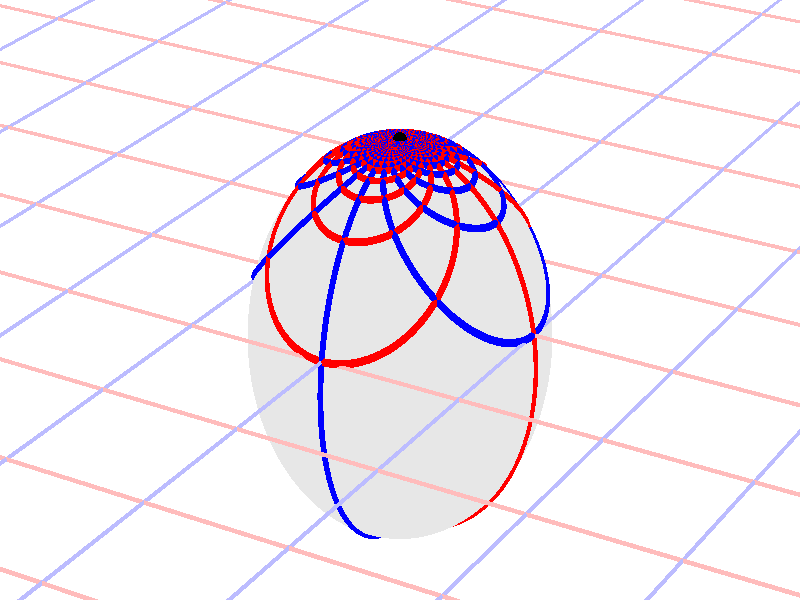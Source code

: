 #version 3.7;
global_settings{assumed_gamma 1.0}
camera{perspective location <16.275953626987476496879026, 9.396926207859083390872001, 6.840402866513374036117057> right <0.133333333333333331482962, -0.230940107675850353485814, -0.000000000000000000000000> up <-0.044429719908903583802662, -0.025651510749425152774217, 0.140953893117886280839102> direction <0.813797681349373802639491, 0.469846310392954158441370, 0.342020143325668712908083> sky <-0.296198132726023855010311, -0.171010071662834328698466, 0.939692620785908427905042> look_at <15.462155945638102139128023, 8.927079897466128954874875, 6.498382723187705600764730>}
light_source{<16.275953626987476496879026, 9.396926207859083390872001, 6.840402866513374036117057> rgb<1.0,1.0,1.0>}
background{rgb<1,1,1>}
union{object{sphere{<0.000000000000000000000000, 0.000000000000000000000000, -0.190749838343789085426394>,1.018030206245463809011653} pigment{rgbft<0.8,0.8,0.8,0.2,0.2>}}object{union{cylinder{<-50.000000000000000000000000, 50.000000000000000000000000, 0.000000000000000000000000>,<-50.000000000000000000000000, -50.000000000000000000000000, 0.000000000000000000000000>,0.010000000000000000208167}cylinder{<-49.000000000000000000000000, 50.000000000000000000000000, 0.000000000000000000000000>,<-49.000000000000000000000000, -50.000000000000000000000000, 0.000000000000000000000000>,0.010000000000000000208167}cylinder{<-48.000000000000000000000000, 50.000000000000000000000000, 0.000000000000000000000000>,<-48.000000000000000000000000, -50.000000000000000000000000, 0.000000000000000000000000>,0.010000000000000000208167}cylinder{<-47.000000000000000000000000, 50.000000000000000000000000, 0.000000000000000000000000>,<-47.000000000000000000000000, -50.000000000000000000000000, 0.000000000000000000000000>,0.010000000000000000208167}cylinder{<-46.000000000000000000000000, 50.000000000000000000000000, 0.000000000000000000000000>,<-46.000000000000000000000000, -50.000000000000000000000000, 0.000000000000000000000000>,0.010000000000000000208167}cylinder{<-45.000000000000000000000000, 50.000000000000000000000000, 0.000000000000000000000000>,<-45.000000000000000000000000, -50.000000000000000000000000, 0.000000000000000000000000>,0.010000000000000000208167}cylinder{<-44.000000000000000000000000, 50.000000000000000000000000, 0.000000000000000000000000>,<-44.000000000000000000000000, -50.000000000000000000000000, 0.000000000000000000000000>,0.010000000000000000208167}cylinder{<-43.000000000000000000000000, 50.000000000000000000000000, 0.000000000000000000000000>,<-43.000000000000000000000000, -50.000000000000000000000000, 0.000000000000000000000000>,0.010000000000000000208167}cylinder{<-42.000000000000000000000000, 50.000000000000000000000000, 0.000000000000000000000000>,<-42.000000000000000000000000, -50.000000000000000000000000, 0.000000000000000000000000>,0.010000000000000000208167}cylinder{<-41.000000000000000000000000, 50.000000000000000000000000, 0.000000000000000000000000>,<-41.000000000000000000000000, -50.000000000000000000000000, 0.000000000000000000000000>,0.010000000000000000208167}cylinder{<-40.000000000000000000000000, 50.000000000000000000000000, 0.000000000000000000000000>,<-40.000000000000000000000000, -50.000000000000000000000000, 0.000000000000000000000000>,0.010000000000000000208167}cylinder{<-39.000000000000000000000000, 50.000000000000000000000000, 0.000000000000000000000000>,<-39.000000000000000000000000, -50.000000000000000000000000, 0.000000000000000000000000>,0.010000000000000000208167}cylinder{<-38.000000000000000000000000, 50.000000000000000000000000, 0.000000000000000000000000>,<-38.000000000000000000000000, -50.000000000000000000000000, 0.000000000000000000000000>,0.010000000000000000208167}cylinder{<-37.000000000000000000000000, 50.000000000000000000000000, 0.000000000000000000000000>,<-37.000000000000000000000000, -50.000000000000000000000000, 0.000000000000000000000000>,0.010000000000000000208167}cylinder{<-36.000000000000000000000000, 50.000000000000000000000000, 0.000000000000000000000000>,<-36.000000000000000000000000, -50.000000000000000000000000, 0.000000000000000000000000>,0.010000000000000000208167}cylinder{<-35.000000000000000000000000, 50.000000000000000000000000, 0.000000000000000000000000>,<-35.000000000000000000000000, -50.000000000000000000000000, 0.000000000000000000000000>,0.010000000000000000208167}cylinder{<-34.000000000000000000000000, 50.000000000000000000000000, 0.000000000000000000000000>,<-34.000000000000000000000000, -50.000000000000000000000000, 0.000000000000000000000000>,0.010000000000000000208167}cylinder{<-33.000000000000000000000000, 50.000000000000000000000000, 0.000000000000000000000000>,<-33.000000000000000000000000, -50.000000000000000000000000, 0.000000000000000000000000>,0.010000000000000000208167}cylinder{<-32.000000000000000000000000, 50.000000000000000000000000, 0.000000000000000000000000>,<-32.000000000000000000000000, -50.000000000000000000000000, 0.000000000000000000000000>,0.010000000000000000208167}cylinder{<-31.000000000000000000000000, 50.000000000000000000000000, 0.000000000000000000000000>,<-31.000000000000000000000000, -50.000000000000000000000000, 0.000000000000000000000000>,0.010000000000000000208167}cylinder{<-30.000000000000000000000000, 50.000000000000000000000000, 0.000000000000000000000000>,<-30.000000000000000000000000, -50.000000000000000000000000, 0.000000000000000000000000>,0.010000000000000000208167}cylinder{<-29.000000000000000000000000, 50.000000000000000000000000, 0.000000000000000000000000>,<-29.000000000000000000000000, -50.000000000000000000000000, 0.000000000000000000000000>,0.010000000000000000208167}cylinder{<-28.000000000000000000000000, 50.000000000000000000000000, 0.000000000000000000000000>,<-28.000000000000000000000000, -50.000000000000000000000000, 0.000000000000000000000000>,0.010000000000000000208167}cylinder{<-27.000000000000000000000000, 50.000000000000000000000000, 0.000000000000000000000000>,<-27.000000000000000000000000, -50.000000000000000000000000, 0.000000000000000000000000>,0.010000000000000000208167}cylinder{<-26.000000000000000000000000, 50.000000000000000000000000, 0.000000000000000000000000>,<-26.000000000000000000000000, -50.000000000000000000000000, 0.000000000000000000000000>,0.010000000000000000208167}cylinder{<-25.000000000000000000000000, 50.000000000000000000000000, 0.000000000000000000000000>,<-25.000000000000000000000000, -50.000000000000000000000000, 0.000000000000000000000000>,0.010000000000000000208167}cylinder{<-24.000000000000000000000000, 50.000000000000000000000000, 0.000000000000000000000000>,<-24.000000000000000000000000, -50.000000000000000000000000, 0.000000000000000000000000>,0.010000000000000000208167}cylinder{<-23.000000000000000000000000, 50.000000000000000000000000, 0.000000000000000000000000>,<-23.000000000000000000000000, -50.000000000000000000000000, 0.000000000000000000000000>,0.010000000000000000208167}cylinder{<-22.000000000000000000000000, 50.000000000000000000000000, 0.000000000000000000000000>,<-22.000000000000000000000000, -50.000000000000000000000000, 0.000000000000000000000000>,0.010000000000000000208167}cylinder{<-21.000000000000000000000000, 50.000000000000000000000000, 0.000000000000000000000000>,<-21.000000000000000000000000, -50.000000000000000000000000, 0.000000000000000000000000>,0.010000000000000000208167}cylinder{<-20.000000000000000000000000, 50.000000000000000000000000, 0.000000000000000000000000>,<-20.000000000000000000000000, -50.000000000000000000000000, 0.000000000000000000000000>,0.010000000000000000208167}cylinder{<-19.000000000000000000000000, 50.000000000000000000000000, 0.000000000000000000000000>,<-19.000000000000000000000000, -50.000000000000000000000000, 0.000000000000000000000000>,0.010000000000000000208167}cylinder{<-18.000000000000000000000000, 50.000000000000000000000000, 0.000000000000000000000000>,<-18.000000000000000000000000, -50.000000000000000000000000, 0.000000000000000000000000>,0.010000000000000000208167}cylinder{<-17.000000000000000000000000, 50.000000000000000000000000, 0.000000000000000000000000>,<-17.000000000000000000000000, -50.000000000000000000000000, 0.000000000000000000000000>,0.010000000000000000208167}cylinder{<-16.000000000000000000000000, 50.000000000000000000000000, 0.000000000000000000000000>,<-16.000000000000000000000000, -50.000000000000000000000000, 0.000000000000000000000000>,0.010000000000000000208167}cylinder{<-15.000000000000000000000000, 50.000000000000000000000000, 0.000000000000000000000000>,<-15.000000000000000000000000, -50.000000000000000000000000, 0.000000000000000000000000>,0.010000000000000000208167}cylinder{<-14.000000000000000000000000, 50.000000000000000000000000, 0.000000000000000000000000>,<-14.000000000000000000000000, -50.000000000000000000000000, 0.000000000000000000000000>,0.010000000000000000208167}cylinder{<-13.000000000000000000000000, 50.000000000000000000000000, 0.000000000000000000000000>,<-13.000000000000000000000000, -50.000000000000000000000000, 0.000000000000000000000000>,0.010000000000000000208167}cylinder{<-12.000000000000000000000000, 50.000000000000000000000000, 0.000000000000000000000000>,<-12.000000000000000000000000, -50.000000000000000000000000, 0.000000000000000000000000>,0.010000000000000000208167}cylinder{<-11.000000000000000000000000, 50.000000000000000000000000, 0.000000000000000000000000>,<-11.000000000000000000000000, -50.000000000000000000000000, 0.000000000000000000000000>,0.010000000000000000208167}cylinder{<-10.000000000000000000000000, 50.000000000000000000000000, 0.000000000000000000000000>,<-10.000000000000000000000000, -50.000000000000000000000000, 0.000000000000000000000000>,0.010000000000000000208167}cylinder{<-9.000000000000000000000000, 50.000000000000000000000000, 0.000000000000000000000000>,<-9.000000000000000000000000, -50.000000000000000000000000, 0.000000000000000000000000>,0.010000000000000000208167}cylinder{<-8.000000000000000000000000, 50.000000000000000000000000, 0.000000000000000000000000>,<-8.000000000000000000000000, -50.000000000000000000000000, 0.000000000000000000000000>,0.010000000000000000208167}cylinder{<-7.000000000000000000000000, 50.000000000000000000000000, 0.000000000000000000000000>,<-7.000000000000000000000000, -50.000000000000000000000000, 0.000000000000000000000000>,0.010000000000000000208167}cylinder{<-6.000000000000000000000000, 50.000000000000000000000000, 0.000000000000000000000000>,<-6.000000000000000000000000, -50.000000000000000000000000, 0.000000000000000000000000>,0.010000000000000000208167}cylinder{<-5.000000000000000000000000, 50.000000000000000000000000, 0.000000000000000000000000>,<-5.000000000000000000000000, -50.000000000000000000000000, 0.000000000000000000000000>,0.010000000000000000208167}cylinder{<-4.000000000000000000000000, 50.000000000000000000000000, 0.000000000000000000000000>,<-4.000000000000000000000000, -50.000000000000000000000000, 0.000000000000000000000000>,0.010000000000000000208167}cylinder{<-3.000000000000000000000000, 50.000000000000000000000000, 0.000000000000000000000000>,<-3.000000000000000000000000, -50.000000000000000000000000, 0.000000000000000000000000>,0.010000000000000000208167}cylinder{<-2.000000000000000000000000, 50.000000000000000000000000, 0.000000000000000000000000>,<-2.000000000000000000000000, -50.000000000000000000000000, 0.000000000000000000000000>,0.010000000000000000208167}cylinder{<-1.000000000000000000000000, 50.000000000000000000000000, 0.000000000000000000000000>,<-1.000000000000000000000000, -50.000000000000000000000000, 0.000000000000000000000000>,0.010000000000000000208167}cylinder{<0.000000000000000000000000, 50.000000000000000000000000, 0.000000000000000000000000>,<0.000000000000000000000000, -50.000000000000000000000000, 0.000000000000000000000000>,0.010000000000000000208167}cylinder{<1.000000000000000000000000, 50.000000000000000000000000, 0.000000000000000000000000>,<1.000000000000000000000000, -50.000000000000000000000000, 0.000000000000000000000000>,0.010000000000000000208167}cylinder{<2.000000000000000000000000, 50.000000000000000000000000, 0.000000000000000000000000>,<2.000000000000000000000000, -50.000000000000000000000000, 0.000000000000000000000000>,0.010000000000000000208167}cylinder{<3.000000000000000000000000, 50.000000000000000000000000, 0.000000000000000000000000>,<3.000000000000000000000000, -50.000000000000000000000000, 0.000000000000000000000000>,0.010000000000000000208167}cylinder{<4.000000000000000000000000, 50.000000000000000000000000, 0.000000000000000000000000>,<4.000000000000000000000000, -50.000000000000000000000000, 0.000000000000000000000000>,0.010000000000000000208167}cylinder{<5.000000000000000000000000, 50.000000000000000000000000, 0.000000000000000000000000>,<5.000000000000000000000000, -50.000000000000000000000000, 0.000000000000000000000000>,0.010000000000000000208167}cylinder{<6.000000000000000000000000, 50.000000000000000000000000, 0.000000000000000000000000>,<6.000000000000000000000000, -50.000000000000000000000000, 0.000000000000000000000000>,0.010000000000000000208167}cylinder{<7.000000000000000000000000, 50.000000000000000000000000, 0.000000000000000000000000>,<7.000000000000000000000000, -50.000000000000000000000000, 0.000000000000000000000000>,0.010000000000000000208167}cylinder{<8.000000000000000000000000, 50.000000000000000000000000, 0.000000000000000000000000>,<8.000000000000000000000000, -50.000000000000000000000000, 0.000000000000000000000000>,0.010000000000000000208167}cylinder{<9.000000000000000000000000, 50.000000000000000000000000, 0.000000000000000000000000>,<9.000000000000000000000000, -50.000000000000000000000000, 0.000000000000000000000000>,0.010000000000000000208167}cylinder{<10.000000000000000000000000, 50.000000000000000000000000, 0.000000000000000000000000>,<10.000000000000000000000000, -50.000000000000000000000000, 0.000000000000000000000000>,0.010000000000000000208167}cylinder{<11.000000000000000000000000, 50.000000000000000000000000, 0.000000000000000000000000>,<11.000000000000000000000000, -50.000000000000000000000000, 0.000000000000000000000000>,0.010000000000000000208167}cylinder{<12.000000000000000000000000, 50.000000000000000000000000, 0.000000000000000000000000>,<12.000000000000000000000000, -50.000000000000000000000000, 0.000000000000000000000000>,0.010000000000000000208167}cylinder{<13.000000000000000000000000, 50.000000000000000000000000, 0.000000000000000000000000>,<13.000000000000000000000000, -50.000000000000000000000000, 0.000000000000000000000000>,0.010000000000000000208167}cylinder{<14.000000000000000000000000, 50.000000000000000000000000, 0.000000000000000000000000>,<14.000000000000000000000000, -50.000000000000000000000000, 0.000000000000000000000000>,0.010000000000000000208167}cylinder{<15.000000000000000000000000, 50.000000000000000000000000, 0.000000000000000000000000>,<15.000000000000000000000000, -50.000000000000000000000000, 0.000000000000000000000000>,0.010000000000000000208167}cylinder{<16.000000000000000000000000, 50.000000000000000000000000, 0.000000000000000000000000>,<16.000000000000000000000000, -50.000000000000000000000000, 0.000000000000000000000000>,0.010000000000000000208167}cylinder{<17.000000000000000000000000, 50.000000000000000000000000, 0.000000000000000000000000>,<17.000000000000000000000000, -50.000000000000000000000000, 0.000000000000000000000000>,0.010000000000000000208167}cylinder{<18.000000000000000000000000, 50.000000000000000000000000, 0.000000000000000000000000>,<18.000000000000000000000000, -50.000000000000000000000000, 0.000000000000000000000000>,0.010000000000000000208167}cylinder{<19.000000000000000000000000, 50.000000000000000000000000, 0.000000000000000000000000>,<19.000000000000000000000000, -50.000000000000000000000000, 0.000000000000000000000000>,0.010000000000000000208167}cylinder{<20.000000000000000000000000, 50.000000000000000000000000, 0.000000000000000000000000>,<20.000000000000000000000000, -50.000000000000000000000000, 0.000000000000000000000000>,0.010000000000000000208167}cylinder{<21.000000000000000000000000, 50.000000000000000000000000, 0.000000000000000000000000>,<21.000000000000000000000000, -50.000000000000000000000000, 0.000000000000000000000000>,0.010000000000000000208167}cylinder{<22.000000000000000000000000, 50.000000000000000000000000, 0.000000000000000000000000>,<22.000000000000000000000000, -50.000000000000000000000000, 0.000000000000000000000000>,0.010000000000000000208167}cylinder{<23.000000000000000000000000, 50.000000000000000000000000, 0.000000000000000000000000>,<23.000000000000000000000000, -50.000000000000000000000000, 0.000000000000000000000000>,0.010000000000000000208167}cylinder{<24.000000000000000000000000, 50.000000000000000000000000, 0.000000000000000000000000>,<24.000000000000000000000000, -50.000000000000000000000000, 0.000000000000000000000000>,0.010000000000000000208167}cylinder{<25.000000000000000000000000, 50.000000000000000000000000, 0.000000000000000000000000>,<25.000000000000000000000000, -50.000000000000000000000000, 0.000000000000000000000000>,0.010000000000000000208167}cylinder{<26.000000000000000000000000, 50.000000000000000000000000, 0.000000000000000000000000>,<26.000000000000000000000000, -50.000000000000000000000000, 0.000000000000000000000000>,0.010000000000000000208167}cylinder{<27.000000000000000000000000, 50.000000000000000000000000, 0.000000000000000000000000>,<27.000000000000000000000000, -50.000000000000000000000000, 0.000000000000000000000000>,0.010000000000000000208167}cylinder{<28.000000000000000000000000, 50.000000000000000000000000, 0.000000000000000000000000>,<28.000000000000000000000000, -50.000000000000000000000000, 0.000000000000000000000000>,0.010000000000000000208167}cylinder{<29.000000000000000000000000, 50.000000000000000000000000, 0.000000000000000000000000>,<29.000000000000000000000000, -50.000000000000000000000000, 0.000000000000000000000000>,0.010000000000000000208167}cylinder{<30.000000000000000000000000, 50.000000000000000000000000, 0.000000000000000000000000>,<30.000000000000000000000000, -50.000000000000000000000000, 0.000000000000000000000000>,0.010000000000000000208167}cylinder{<31.000000000000000000000000, 50.000000000000000000000000, 0.000000000000000000000000>,<31.000000000000000000000000, -50.000000000000000000000000, 0.000000000000000000000000>,0.010000000000000000208167}cylinder{<32.000000000000000000000000, 50.000000000000000000000000, 0.000000000000000000000000>,<32.000000000000000000000000, -50.000000000000000000000000, 0.000000000000000000000000>,0.010000000000000000208167}cylinder{<33.000000000000000000000000, 50.000000000000000000000000, 0.000000000000000000000000>,<33.000000000000000000000000, -50.000000000000000000000000, 0.000000000000000000000000>,0.010000000000000000208167}cylinder{<34.000000000000000000000000, 50.000000000000000000000000, 0.000000000000000000000000>,<34.000000000000000000000000, -50.000000000000000000000000, 0.000000000000000000000000>,0.010000000000000000208167}cylinder{<35.000000000000000000000000, 50.000000000000000000000000, 0.000000000000000000000000>,<35.000000000000000000000000, -50.000000000000000000000000, 0.000000000000000000000000>,0.010000000000000000208167}cylinder{<36.000000000000000000000000, 50.000000000000000000000000, 0.000000000000000000000000>,<36.000000000000000000000000, -50.000000000000000000000000, 0.000000000000000000000000>,0.010000000000000000208167}cylinder{<37.000000000000000000000000, 50.000000000000000000000000, 0.000000000000000000000000>,<37.000000000000000000000000, -50.000000000000000000000000, 0.000000000000000000000000>,0.010000000000000000208167}cylinder{<38.000000000000000000000000, 50.000000000000000000000000, 0.000000000000000000000000>,<38.000000000000000000000000, -50.000000000000000000000000, 0.000000000000000000000000>,0.010000000000000000208167}cylinder{<39.000000000000000000000000, 50.000000000000000000000000, 0.000000000000000000000000>,<39.000000000000000000000000, -50.000000000000000000000000, 0.000000000000000000000000>,0.010000000000000000208167}cylinder{<40.000000000000000000000000, 50.000000000000000000000000, 0.000000000000000000000000>,<40.000000000000000000000000, -50.000000000000000000000000, 0.000000000000000000000000>,0.010000000000000000208167}cylinder{<41.000000000000000000000000, 50.000000000000000000000000, 0.000000000000000000000000>,<41.000000000000000000000000, -50.000000000000000000000000, 0.000000000000000000000000>,0.010000000000000000208167}cylinder{<42.000000000000000000000000, 50.000000000000000000000000, 0.000000000000000000000000>,<42.000000000000000000000000, -50.000000000000000000000000, 0.000000000000000000000000>,0.010000000000000000208167}cylinder{<43.000000000000000000000000, 50.000000000000000000000000, 0.000000000000000000000000>,<43.000000000000000000000000, -50.000000000000000000000000, 0.000000000000000000000000>,0.010000000000000000208167}cylinder{<44.000000000000000000000000, 50.000000000000000000000000, 0.000000000000000000000000>,<44.000000000000000000000000, -50.000000000000000000000000, 0.000000000000000000000000>,0.010000000000000000208167}cylinder{<45.000000000000000000000000, 50.000000000000000000000000, 0.000000000000000000000000>,<45.000000000000000000000000, -50.000000000000000000000000, 0.000000000000000000000000>,0.010000000000000000208167}cylinder{<46.000000000000000000000000, 50.000000000000000000000000, 0.000000000000000000000000>,<46.000000000000000000000000, -50.000000000000000000000000, 0.000000000000000000000000>,0.010000000000000000208167}cylinder{<47.000000000000000000000000, 50.000000000000000000000000, 0.000000000000000000000000>,<47.000000000000000000000000, -50.000000000000000000000000, 0.000000000000000000000000>,0.010000000000000000208167}cylinder{<48.000000000000000000000000, 50.000000000000000000000000, 0.000000000000000000000000>,<48.000000000000000000000000, -50.000000000000000000000000, 0.000000000000000000000000>,0.010000000000000000208167}cylinder{<49.000000000000000000000000, 50.000000000000000000000000, 0.000000000000000000000000>,<49.000000000000000000000000, -50.000000000000000000000000, 0.000000000000000000000000>,0.010000000000000000208167}cylinder{<50.000000000000000000000000, 50.000000000000000000000000, 0.000000000000000000000000>,<50.000000000000000000000000, -50.000000000000000000000000, 0.000000000000000000000000>,0.010000000000000000208167}} pigment{rgb<1.0,0.5,0.5>}}object{union{cylinder{<50.000000000000000000000000, -50.000000000000000000000000, 0.000000000000000000000000>,<-50.000000000000000000000000, -50.000000000000000000000000, 0.000000000000000000000000>,0.010000000000000000208167}cylinder{<50.000000000000000000000000, -49.000000000000000000000000, 0.000000000000000000000000>,<-50.000000000000000000000000, -49.000000000000000000000000, 0.000000000000000000000000>,0.010000000000000000208167}cylinder{<50.000000000000000000000000, -48.000000000000000000000000, 0.000000000000000000000000>,<-50.000000000000000000000000, -48.000000000000000000000000, 0.000000000000000000000000>,0.010000000000000000208167}cylinder{<50.000000000000000000000000, -47.000000000000000000000000, 0.000000000000000000000000>,<-50.000000000000000000000000, -47.000000000000000000000000, 0.000000000000000000000000>,0.010000000000000000208167}cylinder{<50.000000000000000000000000, -46.000000000000000000000000, 0.000000000000000000000000>,<-50.000000000000000000000000, -46.000000000000000000000000, 0.000000000000000000000000>,0.010000000000000000208167}cylinder{<50.000000000000000000000000, -45.000000000000000000000000, 0.000000000000000000000000>,<-50.000000000000000000000000, -45.000000000000000000000000, 0.000000000000000000000000>,0.010000000000000000208167}cylinder{<50.000000000000000000000000, -44.000000000000000000000000, 0.000000000000000000000000>,<-50.000000000000000000000000, -44.000000000000000000000000, 0.000000000000000000000000>,0.010000000000000000208167}cylinder{<50.000000000000000000000000, -43.000000000000000000000000, 0.000000000000000000000000>,<-50.000000000000000000000000, -43.000000000000000000000000, 0.000000000000000000000000>,0.010000000000000000208167}cylinder{<50.000000000000000000000000, -42.000000000000000000000000, 0.000000000000000000000000>,<-50.000000000000000000000000, -42.000000000000000000000000, 0.000000000000000000000000>,0.010000000000000000208167}cylinder{<50.000000000000000000000000, -41.000000000000000000000000, 0.000000000000000000000000>,<-50.000000000000000000000000, -41.000000000000000000000000, 0.000000000000000000000000>,0.010000000000000000208167}cylinder{<50.000000000000000000000000, -40.000000000000000000000000, 0.000000000000000000000000>,<-50.000000000000000000000000, -40.000000000000000000000000, 0.000000000000000000000000>,0.010000000000000000208167}cylinder{<50.000000000000000000000000, -39.000000000000000000000000, 0.000000000000000000000000>,<-50.000000000000000000000000, -39.000000000000000000000000, 0.000000000000000000000000>,0.010000000000000000208167}cylinder{<50.000000000000000000000000, -38.000000000000000000000000, 0.000000000000000000000000>,<-50.000000000000000000000000, -38.000000000000000000000000, 0.000000000000000000000000>,0.010000000000000000208167}cylinder{<50.000000000000000000000000, -37.000000000000000000000000, 0.000000000000000000000000>,<-50.000000000000000000000000, -37.000000000000000000000000, 0.000000000000000000000000>,0.010000000000000000208167}cylinder{<50.000000000000000000000000, -36.000000000000000000000000, 0.000000000000000000000000>,<-50.000000000000000000000000, -36.000000000000000000000000, 0.000000000000000000000000>,0.010000000000000000208167}cylinder{<50.000000000000000000000000, -35.000000000000000000000000, 0.000000000000000000000000>,<-50.000000000000000000000000, -35.000000000000000000000000, 0.000000000000000000000000>,0.010000000000000000208167}cylinder{<50.000000000000000000000000, -34.000000000000000000000000, 0.000000000000000000000000>,<-50.000000000000000000000000, -34.000000000000000000000000, 0.000000000000000000000000>,0.010000000000000000208167}cylinder{<50.000000000000000000000000, -33.000000000000000000000000, 0.000000000000000000000000>,<-50.000000000000000000000000, -33.000000000000000000000000, 0.000000000000000000000000>,0.010000000000000000208167}cylinder{<50.000000000000000000000000, -32.000000000000000000000000, 0.000000000000000000000000>,<-50.000000000000000000000000, -32.000000000000000000000000, 0.000000000000000000000000>,0.010000000000000000208167}cylinder{<50.000000000000000000000000, -31.000000000000000000000000, 0.000000000000000000000000>,<-50.000000000000000000000000, -31.000000000000000000000000, 0.000000000000000000000000>,0.010000000000000000208167}cylinder{<50.000000000000000000000000, -30.000000000000000000000000, 0.000000000000000000000000>,<-50.000000000000000000000000, -30.000000000000000000000000, 0.000000000000000000000000>,0.010000000000000000208167}cylinder{<50.000000000000000000000000, -29.000000000000000000000000, 0.000000000000000000000000>,<-50.000000000000000000000000, -29.000000000000000000000000, 0.000000000000000000000000>,0.010000000000000000208167}cylinder{<50.000000000000000000000000, -28.000000000000000000000000, 0.000000000000000000000000>,<-50.000000000000000000000000, -28.000000000000000000000000, 0.000000000000000000000000>,0.010000000000000000208167}cylinder{<50.000000000000000000000000, -27.000000000000000000000000, 0.000000000000000000000000>,<-50.000000000000000000000000, -27.000000000000000000000000, 0.000000000000000000000000>,0.010000000000000000208167}cylinder{<50.000000000000000000000000, -26.000000000000000000000000, 0.000000000000000000000000>,<-50.000000000000000000000000, -26.000000000000000000000000, 0.000000000000000000000000>,0.010000000000000000208167}cylinder{<50.000000000000000000000000, -25.000000000000000000000000, 0.000000000000000000000000>,<-50.000000000000000000000000, -25.000000000000000000000000, 0.000000000000000000000000>,0.010000000000000000208167}cylinder{<50.000000000000000000000000, -24.000000000000000000000000, 0.000000000000000000000000>,<-50.000000000000000000000000, -24.000000000000000000000000, 0.000000000000000000000000>,0.010000000000000000208167}cylinder{<50.000000000000000000000000, -23.000000000000000000000000, 0.000000000000000000000000>,<-50.000000000000000000000000, -23.000000000000000000000000, 0.000000000000000000000000>,0.010000000000000000208167}cylinder{<50.000000000000000000000000, -22.000000000000000000000000, 0.000000000000000000000000>,<-50.000000000000000000000000, -22.000000000000000000000000, 0.000000000000000000000000>,0.010000000000000000208167}cylinder{<50.000000000000000000000000, -21.000000000000000000000000, 0.000000000000000000000000>,<-50.000000000000000000000000, -21.000000000000000000000000, 0.000000000000000000000000>,0.010000000000000000208167}cylinder{<50.000000000000000000000000, -20.000000000000000000000000, 0.000000000000000000000000>,<-50.000000000000000000000000, -20.000000000000000000000000, 0.000000000000000000000000>,0.010000000000000000208167}cylinder{<50.000000000000000000000000, -19.000000000000000000000000, 0.000000000000000000000000>,<-50.000000000000000000000000, -19.000000000000000000000000, 0.000000000000000000000000>,0.010000000000000000208167}cylinder{<50.000000000000000000000000, -18.000000000000000000000000, 0.000000000000000000000000>,<-50.000000000000000000000000, -18.000000000000000000000000, 0.000000000000000000000000>,0.010000000000000000208167}cylinder{<50.000000000000000000000000, -17.000000000000000000000000, 0.000000000000000000000000>,<-50.000000000000000000000000, -17.000000000000000000000000, 0.000000000000000000000000>,0.010000000000000000208167}cylinder{<50.000000000000000000000000, -16.000000000000000000000000, 0.000000000000000000000000>,<-50.000000000000000000000000, -16.000000000000000000000000, 0.000000000000000000000000>,0.010000000000000000208167}cylinder{<50.000000000000000000000000, -15.000000000000000000000000, 0.000000000000000000000000>,<-50.000000000000000000000000, -15.000000000000000000000000, 0.000000000000000000000000>,0.010000000000000000208167}cylinder{<50.000000000000000000000000, -14.000000000000000000000000, 0.000000000000000000000000>,<-50.000000000000000000000000, -14.000000000000000000000000, 0.000000000000000000000000>,0.010000000000000000208167}cylinder{<50.000000000000000000000000, -13.000000000000000000000000, 0.000000000000000000000000>,<-50.000000000000000000000000, -13.000000000000000000000000, 0.000000000000000000000000>,0.010000000000000000208167}cylinder{<50.000000000000000000000000, -12.000000000000000000000000, 0.000000000000000000000000>,<-50.000000000000000000000000, -12.000000000000000000000000, 0.000000000000000000000000>,0.010000000000000000208167}cylinder{<50.000000000000000000000000, -11.000000000000000000000000, 0.000000000000000000000000>,<-50.000000000000000000000000, -11.000000000000000000000000, 0.000000000000000000000000>,0.010000000000000000208167}cylinder{<50.000000000000000000000000, -10.000000000000000000000000, 0.000000000000000000000000>,<-50.000000000000000000000000, -10.000000000000000000000000, 0.000000000000000000000000>,0.010000000000000000208167}cylinder{<50.000000000000000000000000, -9.000000000000000000000000, 0.000000000000000000000000>,<-50.000000000000000000000000, -9.000000000000000000000000, 0.000000000000000000000000>,0.010000000000000000208167}cylinder{<50.000000000000000000000000, -8.000000000000000000000000, 0.000000000000000000000000>,<-50.000000000000000000000000, -8.000000000000000000000000, 0.000000000000000000000000>,0.010000000000000000208167}cylinder{<50.000000000000000000000000, -7.000000000000000000000000, 0.000000000000000000000000>,<-50.000000000000000000000000, -7.000000000000000000000000, 0.000000000000000000000000>,0.010000000000000000208167}cylinder{<50.000000000000000000000000, -6.000000000000000000000000, 0.000000000000000000000000>,<-50.000000000000000000000000, -6.000000000000000000000000, 0.000000000000000000000000>,0.010000000000000000208167}cylinder{<50.000000000000000000000000, -5.000000000000000000000000, 0.000000000000000000000000>,<-50.000000000000000000000000, -5.000000000000000000000000, 0.000000000000000000000000>,0.010000000000000000208167}cylinder{<50.000000000000000000000000, -4.000000000000000000000000, 0.000000000000000000000000>,<-50.000000000000000000000000, -4.000000000000000000000000, 0.000000000000000000000000>,0.010000000000000000208167}cylinder{<50.000000000000000000000000, -3.000000000000000000000000, 0.000000000000000000000000>,<-50.000000000000000000000000, -3.000000000000000000000000, 0.000000000000000000000000>,0.010000000000000000208167}cylinder{<50.000000000000000000000000, -2.000000000000000000000000, 0.000000000000000000000000>,<-50.000000000000000000000000, -2.000000000000000000000000, 0.000000000000000000000000>,0.010000000000000000208167}cylinder{<50.000000000000000000000000, -1.000000000000000000000000, 0.000000000000000000000000>,<-50.000000000000000000000000, -1.000000000000000000000000, 0.000000000000000000000000>,0.010000000000000000208167}cylinder{<50.000000000000000000000000, 0.000000000000000000000000, 0.000000000000000000000000>,<-50.000000000000000000000000, 0.000000000000000000000000, 0.000000000000000000000000>,0.010000000000000000208167}cylinder{<50.000000000000000000000000, 1.000000000000000000000000, 0.000000000000000000000000>,<-50.000000000000000000000000, 1.000000000000000000000000, 0.000000000000000000000000>,0.010000000000000000208167}cylinder{<50.000000000000000000000000, 2.000000000000000000000000, 0.000000000000000000000000>,<-50.000000000000000000000000, 2.000000000000000000000000, 0.000000000000000000000000>,0.010000000000000000208167}cylinder{<50.000000000000000000000000, 3.000000000000000000000000, 0.000000000000000000000000>,<-50.000000000000000000000000, 3.000000000000000000000000, 0.000000000000000000000000>,0.010000000000000000208167}cylinder{<50.000000000000000000000000, 4.000000000000000000000000, 0.000000000000000000000000>,<-50.000000000000000000000000, 4.000000000000000000000000, 0.000000000000000000000000>,0.010000000000000000208167}cylinder{<50.000000000000000000000000, 5.000000000000000000000000, 0.000000000000000000000000>,<-50.000000000000000000000000, 5.000000000000000000000000, 0.000000000000000000000000>,0.010000000000000000208167}cylinder{<50.000000000000000000000000, 6.000000000000000000000000, 0.000000000000000000000000>,<-50.000000000000000000000000, 6.000000000000000000000000, 0.000000000000000000000000>,0.010000000000000000208167}cylinder{<50.000000000000000000000000, 7.000000000000000000000000, 0.000000000000000000000000>,<-50.000000000000000000000000, 7.000000000000000000000000, 0.000000000000000000000000>,0.010000000000000000208167}cylinder{<50.000000000000000000000000, 8.000000000000000000000000, 0.000000000000000000000000>,<-50.000000000000000000000000, 8.000000000000000000000000, 0.000000000000000000000000>,0.010000000000000000208167}cylinder{<50.000000000000000000000000, 9.000000000000000000000000, 0.000000000000000000000000>,<-50.000000000000000000000000, 9.000000000000000000000000, 0.000000000000000000000000>,0.010000000000000000208167}cylinder{<50.000000000000000000000000, 10.000000000000000000000000, 0.000000000000000000000000>,<-50.000000000000000000000000, 10.000000000000000000000000, 0.000000000000000000000000>,0.010000000000000000208167}cylinder{<50.000000000000000000000000, 11.000000000000000000000000, 0.000000000000000000000000>,<-50.000000000000000000000000, 11.000000000000000000000000, 0.000000000000000000000000>,0.010000000000000000208167}cylinder{<50.000000000000000000000000, 12.000000000000000000000000, 0.000000000000000000000000>,<-50.000000000000000000000000, 12.000000000000000000000000, 0.000000000000000000000000>,0.010000000000000000208167}cylinder{<50.000000000000000000000000, 13.000000000000000000000000, 0.000000000000000000000000>,<-50.000000000000000000000000, 13.000000000000000000000000, 0.000000000000000000000000>,0.010000000000000000208167}cylinder{<50.000000000000000000000000, 14.000000000000000000000000, 0.000000000000000000000000>,<-50.000000000000000000000000, 14.000000000000000000000000, 0.000000000000000000000000>,0.010000000000000000208167}cylinder{<50.000000000000000000000000, 15.000000000000000000000000, 0.000000000000000000000000>,<-50.000000000000000000000000, 15.000000000000000000000000, 0.000000000000000000000000>,0.010000000000000000208167}cylinder{<50.000000000000000000000000, 16.000000000000000000000000, 0.000000000000000000000000>,<-50.000000000000000000000000, 16.000000000000000000000000, 0.000000000000000000000000>,0.010000000000000000208167}cylinder{<50.000000000000000000000000, 17.000000000000000000000000, 0.000000000000000000000000>,<-50.000000000000000000000000, 17.000000000000000000000000, 0.000000000000000000000000>,0.010000000000000000208167}cylinder{<50.000000000000000000000000, 18.000000000000000000000000, 0.000000000000000000000000>,<-50.000000000000000000000000, 18.000000000000000000000000, 0.000000000000000000000000>,0.010000000000000000208167}cylinder{<50.000000000000000000000000, 19.000000000000000000000000, 0.000000000000000000000000>,<-50.000000000000000000000000, 19.000000000000000000000000, 0.000000000000000000000000>,0.010000000000000000208167}cylinder{<50.000000000000000000000000, 20.000000000000000000000000, 0.000000000000000000000000>,<-50.000000000000000000000000, 20.000000000000000000000000, 0.000000000000000000000000>,0.010000000000000000208167}cylinder{<50.000000000000000000000000, 21.000000000000000000000000, 0.000000000000000000000000>,<-50.000000000000000000000000, 21.000000000000000000000000, 0.000000000000000000000000>,0.010000000000000000208167}cylinder{<50.000000000000000000000000, 22.000000000000000000000000, 0.000000000000000000000000>,<-50.000000000000000000000000, 22.000000000000000000000000, 0.000000000000000000000000>,0.010000000000000000208167}cylinder{<50.000000000000000000000000, 23.000000000000000000000000, 0.000000000000000000000000>,<-50.000000000000000000000000, 23.000000000000000000000000, 0.000000000000000000000000>,0.010000000000000000208167}cylinder{<50.000000000000000000000000, 24.000000000000000000000000, 0.000000000000000000000000>,<-50.000000000000000000000000, 24.000000000000000000000000, 0.000000000000000000000000>,0.010000000000000000208167}cylinder{<50.000000000000000000000000, 25.000000000000000000000000, 0.000000000000000000000000>,<-50.000000000000000000000000, 25.000000000000000000000000, 0.000000000000000000000000>,0.010000000000000000208167}cylinder{<50.000000000000000000000000, 26.000000000000000000000000, 0.000000000000000000000000>,<-50.000000000000000000000000, 26.000000000000000000000000, 0.000000000000000000000000>,0.010000000000000000208167}cylinder{<50.000000000000000000000000, 27.000000000000000000000000, 0.000000000000000000000000>,<-50.000000000000000000000000, 27.000000000000000000000000, 0.000000000000000000000000>,0.010000000000000000208167}cylinder{<50.000000000000000000000000, 28.000000000000000000000000, 0.000000000000000000000000>,<-50.000000000000000000000000, 28.000000000000000000000000, 0.000000000000000000000000>,0.010000000000000000208167}cylinder{<50.000000000000000000000000, 29.000000000000000000000000, 0.000000000000000000000000>,<-50.000000000000000000000000, 29.000000000000000000000000, 0.000000000000000000000000>,0.010000000000000000208167}cylinder{<50.000000000000000000000000, 30.000000000000000000000000, 0.000000000000000000000000>,<-50.000000000000000000000000, 30.000000000000000000000000, 0.000000000000000000000000>,0.010000000000000000208167}cylinder{<50.000000000000000000000000, 31.000000000000000000000000, 0.000000000000000000000000>,<-50.000000000000000000000000, 31.000000000000000000000000, 0.000000000000000000000000>,0.010000000000000000208167}cylinder{<50.000000000000000000000000, 32.000000000000000000000000, 0.000000000000000000000000>,<-50.000000000000000000000000, 32.000000000000000000000000, 0.000000000000000000000000>,0.010000000000000000208167}cylinder{<50.000000000000000000000000, 33.000000000000000000000000, 0.000000000000000000000000>,<-50.000000000000000000000000, 33.000000000000000000000000, 0.000000000000000000000000>,0.010000000000000000208167}cylinder{<50.000000000000000000000000, 34.000000000000000000000000, 0.000000000000000000000000>,<-50.000000000000000000000000, 34.000000000000000000000000, 0.000000000000000000000000>,0.010000000000000000208167}cylinder{<50.000000000000000000000000, 35.000000000000000000000000, 0.000000000000000000000000>,<-50.000000000000000000000000, 35.000000000000000000000000, 0.000000000000000000000000>,0.010000000000000000208167}cylinder{<50.000000000000000000000000, 36.000000000000000000000000, 0.000000000000000000000000>,<-50.000000000000000000000000, 36.000000000000000000000000, 0.000000000000000000000000>,0.010000000000000000208167}cylinder{<50.000000000000000000000000, 37.000000000000000000000000, 0.000000000000000000000000>,<-50.000000000000000000000000, 37.000000000000000000000000, 0.000000000000000000000000>,0.010000000000000000208167}cylinder{<50.000000000000000000000000, 38.000000000000000000000000, 0.000000000000000000000000>,<-50.000000000000000000000000, 38.000000000000000000000000, 0.000000000000000000000000>,0.010000000000000000208167}cylinder{<50.000000000000000000000000, 39.000000000000000000000000, 0.000000000000000000000000>,<-50.000000000000000000000000, 39.000000000000000000000000, 0.000000000000000000000000>,0.010000000000000000208167}cylinder{<50.000000000000000000000000, 40.000000000000000000000000, 0.000000000000000000000000>,<-50.000000000000000000000000, 40.000000000000000000000000, 0.000000000000000000000000>,0.010000000000000000208167}cylinder{<50.000000000000000000000000, 41.000000000000000000000000, 0.000000000000000000000000>,<-50.000000000000000000000000, 41.000000000000000000000000, 0.000000000000000000000000>,0.010000000000000000208167}cylinder{<50.000000000000000000000000, 42.000000000000000000000000, 0.000000000000000000000000>,<-50.000000000000000000000000, 42.000000000000000000000000, 0.000000000000000000000000>,0.010000000000000000208167}cylinder{<50.000000000000000000000000, 43.000000000000000000000000, 0.000000000000000000000000>,<-50.000000000000000000000000, 43.000000000000000000000000, 0.000000000000000000000000>,0.010000000000000000208167}cylinder{<50.000000000000000000000000, 44.000000000000000000000000, 0.000000000000000000000000>,<-50.000000000000000000000000, 44.000000000000000000000000, 0.000000000000000000000000>,0.010000000000000000208167}cylinder{<50.000000000000000000000000, 45.000000000000000000000000, 0.000000000000000000000000>,<-50.000000000000000000000000, 45.000000000000000000000000, 0.000000000000000000000000>,0.010000000000000000208167}cylinder{<50.000000000000000000000000, 46.000000000000000000000000, 0.000000000000000000000000>,<-50.000000000000000000000000, 46.000000000000000000000000, 0.000000000000000000000000>,0.010000000000000000208167}cylinder{<50.000000000000000000000000, 47.000000000000000000000000, 0.000000000000000000000000>,<-50.000000000000000000000000, 47.000000000000000000000000, 0.000000000000000000000000>,0.010000000000000000208167}cylinder{<50.000000000000000000000000, 48.000000000000000000000000, 0.000000000000000000000000>,<-50.000000000000000000000000, 48.000000000000000000000000, 0.000000000000000000000000>,0.010000000000000000208167}cylinder{<50.000000000000000000000000, 49.000000000000000000000000, 0.000000000000000000000000>,<-50.000000000000000000000000, 49.000000000000000000000000, 0.000000000000000000000000>,0.010000000000000000208167}cylinder{<50.000000000000000000000000, 50.000000000000000000000000, 0.000000000000000000000000>,<-50.000000000000000000000000, 50.000000000000000000000000, 0.000000000000000000000000>,0.010000000000000000208167}} pigment{rgb<0.5,0.5,1.0>}}sphere{<0.000000000000000000000000, 0.000000000000000000000000, 0.827280367901674695829684>,0.050000000000000002775558}object{union{object{torus{0.016841622971778696243872,0.020000000000000000416334} matrix <0.999863149535663686684472, -0.000000000000000000000000, 0.016543343090905719000583, 0.016543343090905719000583, 0.000000000000000000000000, -0.999863149535663686684472, 0.000000000000000000000000, 1.000000000000000000000000, 0.000000000000000000000000, -0.016839318187857853226230, 0.000000000000000000000000, 0.827001751154737396731775>}object{torus{0.017185232598301205392266,0.020000000000000000416334} matrix <0.999857508011032902750514, -0.000000000000000000000000, 0.016880867097621092554061, 0.016880867097621092554061, 0.000000000000000000000000, -0.999857508011032902750514, 0.000000000000000000000000, 1.000000000000000000000000, 0.000000000000000000000000, -0.017182783840355275034595, 0.000000000000000000000000, 0.826990266274419960623732>}object{torus{0.017543153043676640995274,0.020000000000000000416334} matrix <0.999851510335739601664784, -0.000000000000000000000000, 0.017232448442997327225923, 0.017232448442997327225923, 0.000000000000000000000000, -0.999851510335739601664784, 0.000000000000000000000000, 1.000000000000000000000000, 0.000000000000000000000000, -0.017540548066774880320295, 0.000000000000000000000000, 0.826978056421384555285670>}object{torus{0.017916297215718652441341,0.020000000000000000416334} matrix <0.999845125889994523760151, -0.000000000000000000000000, 0.017598983891726514144915, 0.017598983891726514144915, 0.000000000000000000000000, -0.999845125889994523760151, 0.000000000000000000000000, 1.000000000000000000000000, 0.000000000000000000000000, -0.017913522445142153471931, 0.000000000000000000000000, 0.826965059275327263321742>}object{torus{0.018305657344028305327788,0.020000000000000000416334} matrix <0.999838320691519677474446, -0.000000000000000000000000, 0.017981448127497939859509, 0.017981448127497939859509, 0.000000000000000000000000, -0.999838320691519677474446, 0.000000000000000000000000, 1.000000000000000000000000, 0.000000000000000000000000, -0.018302697698023930039657, 0.000000000000000000000000, 0.826951205673743250379459>}object{torus{0.018712313784961947388252,0.020000000000000000416334} matrix <0.999831056943921270274700, -0.000000000000000000000000, 0.018380902328276875479229, 0.018380902328276875479229, 0.000000000000000000000000, -0.999831056943921270274700, 0.000000000000000000000000, 1.000000000000000000000000, 0.000000000000000000000000, -0.018709152469502526860978, 0.000000000000000000000000, 0.826936418689916519220162>}object{torus{0.019137445025997536912632,0.020000000000000000416334} matrix <0.999823292508634553499292, -0.000000000000000000000000, 0.018798504121173256059540, 0.018798504121173256059540, 0.000000000000000000000000, -0.999823292508634553499292, 0.000000000000000000000000, 1.000000000000000000000000, 0.000000000000000000000000, -0.019134063296105147111703, 0.000000000000000000000000, 0.826920612562523915656243>}object{torus{0.019582339084349441316046,0.020000000000000000416334} matrix <0.999814980293761479401837, -0.000000000000000000000000, 0.019235518713716107108702, 0.019235518713716107108702, 0.000000000000000000000000, -0.999814980293761479401837, 0.000000000000000000000000, 1.000000000000000000000000, 0.000000000000000000000000, -0.019578715965700856094234, 0.000000000000000000000000, 0.826903691451633449105429>}object{torus{0.020048406531800309904323,0.020000000000000000416334} matrix <0.999806067538369536151777, -0.000000000000000000000000, 0.019693331700389594962619, 0.019693331700389594962619, 0.000000000000000000000000, -0.999806067538369536151777, 0.000000000000000000000000, 1.000000000000000000000000, 0.000000000000000000000000, -0.020044518494992152185530, 0.000000000000000000000000, 0.826885547981832225161725>}object{torus{0.020537195423342056999072,0.020000000000000000416334} matrix <0.999796494973817617690770, -0.000000000000000000000000, 0.020173463710261341913510, 0.020173463710261341913510, 0.000000000000000000000000, -0.999796494973817617690770, 0.000000000000000000000000, 1.000000000000000000000000, 0.000000000000000000000000, -0.020533016000827328945144, 0.000000000000000000000000, 0.826866061535056706688351>}object{torus{0.021050408461496628725884,0.020000000000000000416334} matrix <0.999786195835628332950762, -0.000000000000000000000000, 0.020677587299361463446523, 0.020677587299361463446523, 0.000000000000000000000000, -0.999786195835628332950762, 0.000000000000000000000000, 1.000000000000000000000000, 0.000000000000000000000000, -0.021045907796489311120114, 0.000000000000000000000000, 0.826845096243129185076270>}object{torus{0.021589922797969729462153,0.020000000000000000416334} matrix <0.999775094697484045802582, -0.000000000000000000000000, 0.021207546360599169310568, 0.021207546360599169310568, 0.000000000000000000000000, -0.999775094697484045802582, 0.000000000000000000000000, 1.000000000000000000000000, 0.000000000000000000000000, -0.021585067109848810051886, 0.000000000000000000000000, 0.826822498612931222616851>}object{torus{0.022157812956734881243426,0.020000000000000000416334} matrix <0.999763106085869712735814, -0.000000000000000000000000, 0.021765378690349057588804, 0.021765378690349057588804, 0.000000000000000000000000, -0.999763106085869712735814, 0.000000000000000000000000, 1.000000000000000000000000, 0.000000000000000000000000, -0.022152563905661309950901, 0.000000000000000000000000, 0.826798094711766573539080>}object{torus{0.022756377468307845135520,0.020000000000000000416334} matrix <0.999750132831725091264730, -0.000000000000000000000000, 0.022353342097950517491922, 0.022353342097950517491922, 0.000000000000000000000000, -0.999750132831725091264730, 0.000000000000000000000000, 1.000000000000000000000000, 0.000000000000000000000000, -0.022750691396699811858140, 0.000000000000000000000000, 0.826771686811141770512279>}object{torus{0.023388169935781622649218,0.020000000000000000416334} matrix <0.999736064095253063044311, -0.000000000000000000000000, 0.022973944966680235474366, 0.022973944966680235474366, 0.000000000000000000000000, -0.999736064095253063044311, 0.000000000000000000000000, 1.000000000000000000000000, 0.000000000000000000000000, -0.023381996957974760659171, 0.000000000000000000000000, 0.826743049372502314398048>}object{torus{0.024056035416463710657764,0.020000000000000000416334} matrix <0.999720772992296335957008, -0.000000000000000000000000, 0.023629981965406391536400, 0.023629981965406391536400, 0.000000000000000000000000, -0.999720772992296335957008, 0.000000000000000000000000, 1.000000000000000000000000, 0.000000000000000000000000, -0.024049318321666679487691, 0.000000000000000000000000, 0.826711924218618277038217>}object{torus{0.024763153211789217661432,0.020000000000000000416334} matrix <0.999704113724754650505133, -0.000000000000000000000000, 0.024324576086810951319750, 0.024324576086810951319750, 0.000000000000000000000000, -0.999704113724754650505133, 0.000000000000000000000000, 1.000000000000000000000000, 0.000000000000000000000000, -0.024755826134622443274180, 0.000000000000000000000000, 0.826678014697164620372405>}object{torus{0.025513087421401167698143,0.020000000000000000416334} matrix <0.999685918094206815709413, -0.000000000000000000000000, 0.025061228304750365197817, 0.025061228304750365197817, 0.000000000000000000000000, -0.999685918094206815709413, 0.000000000000000000000000, 1.000000000000000000000000, 0.000000000000000000000000, -0.025505074222281483992125, 0.000000000000000000000000, 0.826640978593028430410072>}object{torus{0.026309846955721541417184,0.020000000000000000416334} matrix <0.999665991242024043472725, -0.000000000000000000000000, 0.025843876530071398234245, 0.025843876530071398234245, 0.000000000000000000000000, -0.999665991242024043472725, 0.000000000000000000000000, 1.000000000000000000000000, 0.000000000000000000000000, -0.026301059236412089453738, 0.000000000000000000000000, 0.826600419465424507414752>}object{torus{0.027157957137411897763357,0.020000000000000000416334} matrix <0.999644106413985600312344, -0.000000000000000000000000, 0.026676965940384999437240, 0.026676965940384999437240, 0.000000000000000000000000, -0.999644106413985600312344, 0.000000000000000000000000, 1.000000000000000000000000, 0.000000000000000000000000, -0.027148291794648494318354, 0.000000000000000000000000, 0.826555876004197109807592>}object{torus{0.028062545588299122462095,0.020000000000000000416334} matrix <0.999619998485377081465231, -0.000000000000000000000000, 0.027565533335943828013859, 0.027565533335943828013859, 0.000000000000000000000000, -0.999619998485377081465231, 0.000000000000000000000000, 1.000000000000000000000000, 0.000000000000000000000000, -0.028051881778456431992819, 0.000000000000000000000000, 0.826506808865696274146728>}object{torus{0.029029445839923707917141,0.020000000000000000416334} matrix <0.999593355898374058554623, -0.000000000000000000000000, 0.028515308937945880313203, 0.028515308937945880313203, 0.000000000000000000000000, -0.999593355898374058554623, 0.000000000000000000000000, 1.000000000000000000000000, 0.000000000000000000000000, -0.029017641187001275843160, 0.000000000000000000000000, 0.826452584285208735614958>}object{torus{0.030065323084806555575810,0.020000000000000000416334} matrix <0.999563810553346754339543, -0.000000000000000000000000, 0.029532839891776147683844, 0.029532839891776147683844, 0.000000000000000000000000, -0.999563810553346754339543, 0.000000000000000000000000, 1.000000000000000000000000, 0.000000000000000000000000, -0.030052208908166445217036, 0.000000000000000000000000, 0.826392453528777992666221>}object{torus{0.031177827789267958252806,0.020000000000000000416334} matrix <0.999530925036062667388137, -0.000000000000000000000000, 0.030625641161498202286184, 0.030625641161498202286184, 0.000000000000000000000000, -0.999530925036062667388137, 0.000000000000000000000000, 1.000000000000000000000000, 0.000000000000000000000000, -0.031163203050809308580771, 0.000000000000000000000000, 0.826325526935498544389702>}object{torus{0.032375784642191526851995,0.020000000000000000416334} matrix <0.999494176347805907134614, -0.000000000000000000000000, 0.031802381150178693491881, 0.031802381150178693491881, 0.000000000000000000000000, -0.999494176347805907134614, 0.000000000000000000000000, 1.000000000000000000000000, 0.000000000000000000000000, -0.032359408204564475697307, 0.000000000000000000000000, 0.826250740858424870260990>}object{torus{0.033669426695358800616376,0.020000000000000000416334} matrix <0.999452935002148490362117, -0.000000000000000000000000, 0.033073111670829852259956, 0.033073111670829852259956, 0.000000000000000000000000, -0.999452935002148490362117, 0.000000000000000000000000, 1.000000000000000000000000, 0.000000000000000000000000, -0.033651007330523043103998, 0.000000000000000000000000, 0.826166815192669434786410>}object{torus{0.035070687820991729155562,0.020000000000000000416334} matrix <0.999406437914103218389528, -0.000000000000000000000000, 0.034449555234340803466786, 0.034449555234340803466786, 0.000000000000000000000000, -0.999406437914103218389528, 0.000000000000000000000000, 1.000000000000000000000000, 0.000000000000000000000000, -0.035049871190367135054267, 0.000000000000000000000000, 0.826072198304465765694715>}object{torus{0.036593571154833741398971,0.020000000000000000416334} matrix <0.999353752884387991350934, -0.000000000000000000000000, 0.035945466972757293688812, 0.035945466972757293688812, 0.000000000000000000000000, -0.999353752884387991350934, 0.000000000000000000000000, 1.000000000000000000000000, 0.000000000000000000000000, -0.036569922665030528408092, 0.000000000000000000000000, 0.825964994898366611231211>}object{torus{0.038254617582820109322750,0.020000000000000000416334} matrix <0.999293731565146781115061, -0.000000000000000000000000, 0.037577094813253143767984, 0.037577094813253143767984, 0.000000000000000000000000, -0.999293731565146781115061, 0.000000000000000000000000, 1.000000000000000000000000, 0.000000000000000000000000, -0.038227599553928848230555, 0.000000000000000000000000, 0.825842870509719939597915>}object{torus{0.040073507439468795954252,0.020000000000000000416334} matrix <0.999224946430467886315796, -0.000000000000000000000000, 0.039363770538765587014840, 0.039363770538765587014840, 0.000000000000000000000000, -0.999224946430467886315796, 0.000000000000000000000000, 1.000000000000000000000000, 0.000000000000000000000000, -0.040042448324497680045564, 0.000000000000000000000000, 0.825702923550198919500076>}object{torus{0.042073841767569050698050,0.020000000000000000416334} matrix <0.999145605225499999768601, -0.000000000000000000000000, 0.041328677193559822111713, 0.041328677193559822111713, 0.000000000000000000000000, -0.999145605225499999768601, 0.000000000000000000000000, 1.000000000000000000000000, 0.000000000000000000000000, -0.042037894097024776363103, 0.000000000000000000000000, 0.825541511676924910645425>}object{torus{0.044284168863593896536823,0.020000000000000000416334} matrix <0.999053433206048557835288, -0.000000000000000000000000, 0.043499857461920289625201, 0.043499857461920289625201, 0.000000000000000000000000, -0.999053433206048557835288, 0.000000000000000000000000, 1.000000000000000000000000, 0.000000000000000000000000, -0.044242250939838148604544, 0.000000000000000000000000, 0.825354012868289133031396>}object{torus{0.046739350813338249868156,0.020000000000000000416334} matrix <0.998945508537193771481100, -0.000000000000000000000000, 0.045911555989397251353878, 0.045911555989397251353878, 0.000000000000000000000000, -0.998945508537193771481100, 0.000000000000000000000000, 1.000000000000000000000000, 0.000000000000000000000000, -0.046690064566938589696310, 0.000000000000000000000000, 0.825134491579869400190717>}object{torus{0.049482408896278085030929,0.020000000000000000416334} matrix <0.998818028292570936343964, -0.000000000000000000000000, 0.048606032112704651571011, 0.048606032112704651571011, 0.000000000000000000000000, -0.998818028292570936343964, 0.000000000000000000000000, 1.000000000000000000000000, 0.000000000000000000000000, -0.049423922088941231456349, 0.000000000000000000000000, 0.824875224345866686626039>}object{torus{0.052567055492343618683382,0.020000000000000000416334} matrix <0.998665969510734496950022, -0.000000000000000000000000, 0.051636046916713404519861, 0.051636046916713404519861, 0.000000000000000000000000, -0.998665969510734496950022, 0.000000000000000000000000, 1.000000000000000000000000, 0.000000000000000000000000, -0.052496929437581878186148, 0.000000000000000000000000, 0.824566012957992477971914>}object{torus{0.056061229636609727355889,0.020000000000000000416334} matrix <0.998482587905564655805790, -0.000000000000000000000000, 0.055068336177940595266289, 0.055068336177940595266289, 0.000000000000000000000000, -0.998482587905564655805790, 0.000000000000000000000000, 1.000000000000000000000000, 0.000000000000000000000000, -0.055976161648728706143885, 0.000000000000000000000000, 0.824193169261517311063869>}object{torus{0.060052132314525490108803,0.020000000000000000416334} matrix <0.998258658968197432059810, -0.000000000000000000000000, 0.058988556475100935305722, 0.058988556475100935305722, 0.000000000000000000000000, -0.998258658968197432059810, 0.000000000000000000000000, 1.000000000000000000000000, 0.000000000000000000000000, -0.059947561072486992006514, 0.000000000000000000000000, 0.823737979303194145508371>}object{torus{0.064653558489439294509893,0.020000000000000000416334} matrix <0.997981298438385899807201, -0.000000000000000000000000, 0.063508487363766047417712, 0.063508487363766047417712, 0.000000000000000000000000, -0.997981298438385899807201, 0.000000000000000000000000, 1.000000000000000000000000, 0.000000000000000000000000, -0.064523042249951159665677, 0.000000000000000000000000, 0.823174318199307086807437>}object{torus{0.070016845353021189835019,0.020000000000000000416334} matrix <0.997632073334550617538241, -0.000000000000000000000000, 0.068776785721681082952372, 0.068776785721681082952372, 0.000000000000000000000000, -0.997632073334550617538241, 0.000000000000000000000000, 1.000000000000000000000000, 0.000000000000000000000000, -0.069851050597878217018888, 0.000000000000000000000000, 0.822464834331938399181183>}object{torus{0.076347697277177217767274,0.020000000000000000416334} matrix <0.997183871245702402319466, -0.000000000000000000000000, 0.074995512715324466612721, 0.074995512715324466612721, 0.000000000000000000000000, -0.997183871245702402319466, 0.000000000000000000000000, 1.000000000000000000000000, 0.000000000000000000000000, -0.076132692331546361619310, 0.000000000000000000000000, 0.821554633199722217362648>}object{torus{0.083932914686266735238007,0.020000000000000000416334} matrix <0.996595501140836725895156, -0.000000000000000000000000, 0.082446389283247850654490, 0.082446389283247850654490, 0.000000000000000000000000, -0.996595501140836725895156, 0.000000000000000000000000, 1.000000000000000000000000, 0.000000000000000000000000, -0.083647165173968848761454, 0.000000000000000000000000, 0.820360402143769373850546>}object{torus{0.093184534480492534069818,0.020000000000000000416334} matrix <0.995801937388496427594475, -0.000000000000000000000000, 0.091534154791079264112952, 0.091534154791079264112952, 0.000000000000000000000000, -0.995801937388496427594475, 0.000000000000000000000000, 1.000000000000000000000000, 0.000000000000000000000000, -0.092793339970321714327284, 0.000000000000000000000000, 0.818750800298397085619229>}object{torus{0.104716141099216952792261,0.020000000000000000416334} matrix <0.994695685299592402550672, -0.000000000000000000000000, 0.102861526560588376066896, 0.102861526560588376066896, 0.000000000000000000000000, -0.994695685299592402550672, 0.000000000000000000000000, 1.000000000000000000000000, 0.000000000000000000000000, -0.104160693732615522444362, 0.000000000000000000000000, 0.816509105772671661682693>}object{torus{0.119482249136134990874503,0.020000000000000000416334} matrix <0.993088714722336507456646, -0.000000000000000000000000, 0.117366113896379395398206, 0.117366113896379395398206, 0.000000000000000000000000, -0.993088714722336507456646, 0.000000000000000000000000, 1.000000000000000000000000, 0.000000000000000000000000, -0.118656473226742081861218, 0.000000000000000000000000, 0.813257200640968735960712>}object{torus{0.139050551264063598777554,0.020000000000000000416334} matrix <0.990627962859935262684985, -0.000000000000000000000000, 0.136587844261393975830998, 0.136587844261393975830998, 0.000000000000000000000000, -0.990627962859935262684985, 0.000000000000000000000000, 1.000000000000000000000000, 0.000000000000000000000000, -0.137747364333273086822729, 0.000000000000000000000000, 0.808287752861154173977809>}object{torus{0.166179990919459008580361,0.020000000000000000416334} matrix <0.986586918546846880495593, -0.000000000000000000000000, 0.163236797788481297066809, 0.163236797788481297066809, 0.000000000000000000000000, -0.986586918546846880495593, 0.000000000000000000000000, 1.000000000000000000000000, 0.000000000000000000000000, -0.163951005165370811145209, 0.000000000000000000000000, 0.800153678327464090713761>}object{torus{0.206185528122030226061412,0.020000000000000000416334} matrix <0.979275272376003425023328, -0.000000000000000000000000, 0.202533801902064242161927, 0.202533801902064242161927, 0.000000000000000000000000, -0.979275272376003425023328, 0.000000000000000000000000, 1.000000000000000000000000, 0.000000000000000000000000, -0.201912389211691856161224, 0.000000000000000000000000, 0.785520828993935937845094>}object{torus{0.270630776903435898983474,0.020000000000000000416334} matrix <0.964017807818412175713263, -0.000000000000000000000000, 0.265837668905260837703963, 0.265837668905260837703963, 0.000000000000000000000000, -0.964017807818412175713263, 0.000000000000000000000000, 1.000000000000000000000000, 0.000000000000000000000000, -0.260892888278643986232908, 0.000000000000000000000000, 0.755336513035645862323975>}object{torus{0.389122846128501342910511,0.020000000000000000416334} matrix <0.924066748527291981218923, -0.000000000000000000000000, 0.382231139843679679213295, 0.382231139843679679213295, 0.000000000000000000000000, -0.924066748527291981218923, 0.000000000000000000000000, 1.000000000000000000000000, 0.000000000000000000000000, -0.359575483199649381660379, 0.000000000000000000000000, 0.678545498886759856915774>}object{torus{0.648920797770330848308618,0.020000000000000000416334} matrix <0.770510055646209113255907, -0.000000000000000000000000, 0.637427842306935832361603, 0.637427842306935832361603, 0.000000000000000000000000, -0.770510055646209113255907, 0.000000000000000000000000, 1.000000000000000000000000, 0.000000000000000000000000, -0.500000000000000111022302, 0.000000000000000000000000, 0.413640183950837292403691>}object{torus{1.018030206245463809011653,0.020000000000000000416334} matrix <0.000000000000000000000000, 0.000000000000000000000000, 1.000000000000000000000000, 1.000000000000000000000000, 0.000000000000000000000000, 0.000000000000000000000000, 0.000000000000000000000000, 1.000000000000000000000000, 0.000000000000000000000000, 0.000000000000000000000000, 0.000000000000000000000000, -0.190749838343789002159667>}object{torus{0.648920797770330848308618,0.020000000000000000416334} matrix <-0.770510055646209113255907, 0.000000000000000000000000, 0.637427842306935832361603, 0.637427842306935832361603, 0.000000000000000000000000, 0.770510055646209113255907, 0.000000000000000000000000, 1.000000000000000000000000, 0.000000000000000000000000, 0.500000000000000111022302, 0.000000000000000000000000, 0.413640183950837292403691>}object{torus{0.389122846128501342910511,0.020000000000000000416334} matrix <-0.924066748527291981218923, 0.000000000000000000000000, 0.382231139843679679213295, 0.382231139843679679213295, 0.000000000000000000000000, 0.924066748527291981218923, 0.000000000000000000000000, 1.000000000000000000000000, 0.000000000000000000000000, 0.359575483199649381660379, 0.000000000000000000000000, 0.678545498886759856915774>}object{torus{0.270630776903435898983474,0.020000000000000000416334} matrix <-0.964017807818412175713263, 0.000000000000000000000000, 0.265837668905260837703963, 0.265837668905260837703963, 0.000000000000000000000000, 0.964017807818412175713263, 0.000000000000000000000000, 1.000000000000000000000000, 0.000000000000000000000000, 0.260892888278643986232908, 0.000000000000000000000000, 0.755336513035645862323975>}object{torus{0.206185528122030226061412,0.020000000000000000416334} matrix <-0.979275272376003425023328, 0.000000000000000000000000, 0.202533801902064242161927, 0.202533801902064242161927, 0.000000000000000000000000, 0.979275272376003425023328, 0.000000000000000000000000, 1.000000000000000000000000, 0.000000000000000000000000, 0.201912389211691856161224, 0.000000000000000000000000, 0.785520828993935937845094>}object{torus{0.166179990919459008580361,0.020000000000000000416334} matrix <-0.986586918546846880495593, 0.000000000000000000000000, 0.163236797788481297066809, 0.163236797788481297066809, 0.000000000000000000000000, 0.986586918546846880495593, 0.000000000000000000000000, 1.000000000000000000000000, 0.000000000000000000000000, 0.163951005165370811145209, 0.000000000000000000000000, 0.800153678327464090713761>}object{torus{0.139050551264063598777554,0.020000000000000000416334} matrix <-0.990627962859935262684985, 0.000000000000000000000000, 0.136587844261393975830998, 0.136587844261393975830998, 0.000000000000000000000000, 0.990627962859935262684985, 0.000000000000000000000000, 1.000000000000000000000000, 0.000000000000000000000000, 0.137747364333273086822729, 0.000000000000000000000000, 0.808287752861154173977809>}object{torus{0.119482249136134990874503,0.020000000000000000416334} matrix <-0.993088714722336507456646, 0.000000000000000000000000, 0.117366113896379395398206, 0.117366113896379395398206, 0.000000000000000000000000, 0.993088714722336507456646, 0.000000000000000000000000, 1.000000000000000000000000, 0.000000000000000000000000, 0.118656473226742081861218, 0.000000000000000000000000, 0.813257200640968735960712>}object{torus{0.104716141099216952792261,0.020000000000000000416334} matrix <-0.994695685299592402550672, 0.000000000000000000000000, 0.102861526560588376066896, 0.102861526560588376066896, 0.000000000000000000000000, 0.994695685299592402550672, 0.000000000000000000000000, 1.000000000000000000000000, 0.000000000000000000000000, 0.104160693732615522444362, 0.000000000000000000000000, 0.816509105772671661682693>}object{torus{0.093184534480492534069818,0.020000000000000000416334} matrix <-0.995801937388496427594475, 0.000000000000000000000000, 0.091534154791079264112952, 0.091534154791079264112952, 0.000000000000000000000000, 0.995801937388496427594475, 0.000000000000000000000000, 1.000000000000000000000000, 0.000000000000000000000000, 0.092793339970321714327284, 0.000000000000000000000000, 0.818750800298397085619229>}object{torus{0.083932914686266735238007,0.020000000000000000416334} matrix <-0.996595501140836725895156, 0.000000000000000000000000, 0.082446389283247850654490, 0.082446389283247850654490, 0.000000000000000000000000, 0.996595501140836725895156, 0.000000000000000000000000, 1.000000000000000000000000, 0.000000000000000000000000, 0.083647165173968848761454, 0.000000000000000000000000, 0.820360402143769373850546>}object{torus{0.076347697277177217767274,0.020000000000000000416334} matrix <-0.997183871245702402319466, 0.000000000000000000000000, 0.074995512715324466612721, 0.074995512715324466612721, 0.000000000000000000000000, 0.997183871245702402319466, 0.000000000000000000000000, 1.000000000000000000000000, 0.000000000000000000000000, 0.076132692331546361619310, 0.000000000000000000000000, 0.821554633199722217362648>}object{torus{0.070016845353021189835019,0.020000000000000000416334} matrix <-0.997632073334550617538241, 0.000000000000000000000000, 0.068776785721681082952372, 0.068776785721681082952372, 0.000000000000000000000000, 0.997632073334550617538241, 0.000000000000000000000000, 1.000000000000000000000000, 0.000000000000000000000000, 0.069851050597878217018888, 0.000000000000000000000000, 0.822464834331938399181183>}object{torus{0.064653558489439294509893,0.020000000000000000416334} matrix <-0.997981298438385899807201, 0.000000000000000000000000, 0.063508487363766047417712, 0.063508487363766047417712, 0.000000000000000000000000, 0.997981298438385899807201, 0.000000000000000000000000, 1.000000000000000000000000, 0.000000000000000000000000, 0.064523042249951159665677, 0.000000000000000000000000, 0.823174318199307086807437>}object{torus{0.060052132314525490108803,0.020000000000000000416334} matrix <-0.998258658968197432059810, 0.000000000000000000000000, 0.058988556475100935305722, 0.058988556475100935305722, 0.000000000000000000000000, 0.998258658968197432059810, 0.000000000000000000000000, 1.000000000000000000000000, 0.000000000000000000000000, 0.059947561072486992006514, 0.000000000000000000000000, 0.823737979303194145508371>}object{torus{0.056061229636609727355889,0.020000000000000000416334} matrix <-0.998482587905564655805790, 0.000000000000000000000000, 0.055068336177940595266289, 0.055068336177940595266289, 0.000000000000000000000000, 0.998482587905564655805790, 0.000000000000000000000000, 1.000000000000000000000000, 0.000000000000000000000000, 0.055976161648728706143885, 0.000000000000000000000000, 0.824193169261517311063869>}object{torus{0.052567055492343618683382,0.020000000000000000416334} matrix <-0.998665969510734496950022, 0.000000000000000000000000, 0.051636046916713404519861, 0.051636046916713404519861, 0.000000000000000000000000, 0.998665969510734496950022, 0.000000000000000000000000, 1.000000000000000000000000, 0.000000000000000000000000, 0.052496929437581878186148, 0.000000000000000000000000, 0.824566012957992477971914>}object{torus{0.049482408896278085030929,0.020000000000000000416334} matrix <-0.998818028292570936343964, 0.000000000000000000000000, 0.048606032112704651571011, 0.048606032112704651571011, 0.000000000000000000000000, 0.998818028292570936343964, 0.000000000000000000000000, 1.000000000000000000000000, 0.000000000000000000000000, 0.049423922088941231456349, 0.000000000000000000000000, 0.824875224345866686626039>}object{torus{0.046739350813338249868156,0.020000000000000000416334} matrix <-0.998945508537193771481100, 0.000000000000000000000000, 0.045911555989397251353878, 0.045911555989397251353878, 0.000000000000000000000000, 0.998945508537193771481100, 0.000000000000000000000000, 1.000000000000000000000000, 0.000000000000000000000000, 0.046690064566938589696310, 0.000000000000000000000000, 0.825134491579869400190717>}object{torus{0.044284168863593896536823,0.020000000000000000416334} matrix <-0.999053433206048557835288, 0.000000000000000000000000, 0.043499857461920289625201, 0.043499857461920289625201, 0.000000000000000000000000, 0.999053433206048557835288, 0.000000000000000000000000, 1.000000000000000000000000, 0.000000000000000000000000, 0.044242250939838148604544, 0.000000000000000000000000, 0.825354012868289133031396>}object{torus{0.042073841767569050698050,0.020000000000000000416334} matrix <-0.999145605225499999768601, 0.000000000000000000000000, 0.041328677193559822111713, 0.041328677193559822111713, 0.000000000000000000000000, 0.999145605225499999768601, 0.000000000000000000000000, 1.000000000000000000000000, 0.000000000000000000000000, 0.042037894097024776363103, 0.000000000000000000000000, 0.825541511676924910645425>}object{torus{0.040073507439468795954252,0.020000000000000000416334} matrix <-0.999224946430467886315796, 0.000000000000000000000000, 0.039363770538765587014840, 0.039363770538765587014840, 0.000000000000000000000000, 0.999224946430467886315796, 0.000000000000000000000000, 1.000000000000000000000000, 0.000000000000000000000000, 0.040042448324497680045564, 0.000000000000000000000000, 0.825702923550198919500076>}object{torus{0.038254617582820109322750,0.020000000000000000416334} matrix <-0.999293731565146781115061, 0.000000000000000000000000, 0.037577094813253143767984, 0.037577094813253143767984, 0.000000000000000000000000, 0.999293731565146781115061, 0.000000000000000000000000, 1.000000000000000000000000, 0.000000000000000000000000, 0.038227599553928848230555, 0.000000000000000000000000, 0.825842870509719939597915>}object{torus{0.036593571154833741398971,0.020000000000000000416334} matrix <-0.999353752884387991350934, 0.000000000000000000000000, 0.035945466972757293688812, 0.035945466972757293688812, 0.000000000000000000000000, 0.999353752884387991350934, 0.000000000000000000000000, 1.000000000000000000000000, 0.000000000000000000000000, 0.036569922665030528408092, 0.000000000000000000000000, 0.825964994898366611231211>}object{torus{0.035070687820991729155562,0.020000000000000000416334} matrix <-0.999406437914103218389528, 0.000000000000000000000000, 0.034449555234340803466786, 0.034449555234340803466786, 0.000000000000000000000000, 0.999406437914103218389528, 0.000000000000000000000000, 1.000000000000000000000000, 0.000000000000000000000000, 0.035049871190367135054267, 0.000000000000000000000000, 0.826072198304465765694715>}object{torus{0.033669426695358800616376,0.020000000000000000416334} matrix <-0.999452935002148490362117, 0.000000000000000000000000, 0.033073111670829852259956, 0.033073111670829852259956, 0.000000000000000000000000, 0.999452935002148490362117, 0.000000000000000000000000, 1.000000000000000000000000, 0.000000000000000000000000, 0.033651007330523043103998, 0.000000000000000000000000, 0.826166815192669434786410>}object{torus{0.032375784642191526851995,0.020000000000000000416334} matrix <-0.999494176347805907134614, 0.000000000000000000000000, 0.031802381150178693491881, 0.031802381150178693491881, 0.000000000000000000000000, 0.999494176347805907134614, 0.000000000000000000000000, 1.000000000000000000000000, 0.000000000000000000000000, 0.032359408204564475697307, 0.000000000000000000000000, 0.826250740858424870260990>}object{torus{0.031177827789267958252806,0.020000000000000000416334} matrix <-0.999530925036062667388137, 0.000000000000000000000000, 0.030625641161498202286184, 0.030625641161498202286184, 0.000000000000000000000000, 0.999530925036062667388137, 0.000000000000000000000000, 1.000000000000000000000000, 0.000000000000000000000000, 0.031163203050809308580771, 0.000000000000000000000000, 0.826325526935498544389702>}object{torus{0.030065323084806555575810,0.020000000000000000416334} matrix <-0.999563810553346754339543, 0.000000000000000000000000, 0.029532839891776147683844, 0.029532839891776147683844, 0.000000000000000000000000, 0.999563810553346754339543, 0.000000000000000000000000, 1.000000000000000000000000, 0.000000000000000000000000, 0.030052208908166445217036, 0.000000000000000000000000, 0.826392453528777992666221>}object{torus{0.029029445839923707917141,0.020000000000000000416334} matrix <-0.999593355898374058554623, 0.000000000000000000000000, 0.028515308937945880313203, 0.028515308937945880313203, 0.000000000000000000000000, 0.999593355898374058554623, 0.000000000000000000000000, 1.000000000000000000000000, 0.000000000000000000000000, 0.029017641187001275843160, 0.000000000000000000000000, 0.826452584285208735614958>}object{torus{0.028062545588299122462095,0.020000000000000000416334} matrix <-0.999619998485377081465231, 0.000000000000000000000000, 0.027565533335943828013859, 0.027565533335943828013859, 0.000000000000000000000000, 0.999619998485377081465231, 0.000000000000000000000000, 1.000000000000000000000000, 0.000000000000000000000000, 0.028051881778456431992819, 0.000000000000000000000000, 0.826506808865696274146728>}object{torus{0.027157957137411897763357,0.020000000000000000416334} matrix <-0.999644106413985600312344, 0.000000000000000000000000, 0.026676965940384999437240, 0.026676965940384999437240, 0.000000000000000000000000, 0.999644106413985600312344, 0.000000000000000000000000, 1.000000000000000000000000, 0.000000000000000000000000, 0.027148291794648494318354, 0.000000000000000000000000, 0.826555876004197109807592>}object{torus{0.026309846955721541417184,0.020000000000000000416334} matrix <-0.999665991242024043472725, 0.000000000000000000000000, 0.025843876530071398234245, 0.025843876530071398234245, 0.000000000000000000000000, 0.999665991242024043472725, 0.000000000000000000000000, 1.000000000000000000000000, 0.000000000000000000000000, 0.026301059236412089453738, 0.000000000000000000000000, 0.826600419465424507414752>}object{torus{0.025513087421401167698143,0.020000000000000000416334} matrix <-0.999685918094206815709413, 0.000000000000000000000000, 0.025061228304750365197817, 0.025061228304750365197817, 0.000000000000000000000000, 0.999685918094206815709413, 0.000000000000000000000000, 1.000000000000000000000000, 0.000000000000000000000000, 0.025505074222281483992125, 0.000000000000000000000000, 0.826640978593028430410072>}object{torus{0.024763153211789217661432,0.020000000000000000416334} matrix <-0.999704113724754650505133, 0.000000000000000000000000, 0.024324576086810951319750, 0.024324576086810951319750, 0.000000000000000000000000, 0.999704113724754650505133, 0.000000000000000000000000, 1.000000000000000000000000, 0.000000000000000000000000, 0.024755826134622443274180, 0.000000000000000000000000, 0.826678014697164620372405>}object{torus{0.024056035416463710657764,0.020000000000000000416334} matrix <-0.999720772992296335957008, 0.000000000000000000000000, 0.023629981965406391536400, 0.023629981965406391536400, 0.000000000000000000000000, 0.999720772992296335957008, 0.000000000000000000000000, 1.000000000000000000000000, 0.000000000000000000000000, 0.024049318321666679487691, 0.000000000000000000000000, 0.826711924218618277038217>}object{torus{0.023388169935781622649218,0.020000000000000000416334} matrix <-0.999736064095253063044311, 0.000000000000000000000000, 0.022973944966680235474366, 0.022973944966680235474366, 0.000000000000000000000000, 0.999736064095253063044311, 0.000000000000000000000000, 1.000000000000000000000000, 0.000000000000000000000000, 0.023381996957974760659171, 0.000000000000000000000000, 0.826743049372502314398048>}object{torus{0.022756377468307845135520,0.020000000000000000416334} matrix <-0.999750132831725091264730, 0.000000000000000000000000, 0.022353342097950517491922, 0.022353342097950517491922, 0.000000000000000000000000, 0.999750132831725091264730, 0.000000000000000000000000, 1.000000000000000000000000, 0.000000000000000000000000, 0.022750691396699811858140, 0.000000000000000000000000, 0.826771686811141770512279>}object{torus{0.022157812956734881243426,0.020000000000000000416334} matrix <-0.999763106085869712735814, 0.000000000000000000000000, 0.021765378690349057588804, 0.021765378690349057588804, 0.000000000000000000000000, 0.999763106085869712735814, 0.000000000000000000000000, 1.000000000000000000000000, 0.000000000000000000000000, 0.022152563905661309950901, 0.000000000000000000000000, 0.826798094711766573539080>}object{torus{0.021589922797969729462153,0.020000000000000000416334} matrix <-0.999775094697484045802582, 0.000000000000000000000000, 0.021207546360599169310568, 0.021207546360599169310568, 0.000000000000000000000000, 0.999775094697484045802582, 0.000000000000000000000000, 1.000000000000000000000000, 0.000000000000000000000000, 0.021585067109848810051886, 0.000000000000000000000000, 0.826822498612931222616851>}object{torus{0.021050408461496628725884,0.020000000000000000416334} matrix <-0.999786195835628332950762, 0.000000000000000000000000, 0.020677587299361463446523, 0.020677587299361463446523, 0.000000000000000000000000, 0.999786195835628332950762, 0.000000000000000000000000, 1.000000000000000000000000, 0.000000000000000000000000, 0.021045907796489311120114, 0.000000000000000000000000, 0.826845096243129185076270>}object{torus{0.020537195423342056999072,0.020000000000000000416334} matrix <-0.999796494973817617690770, 0.000000000000000000000000, 0.020173463710261341913510, 0.020173463710261341913510, 0.000000000000000000000000, 0.999796494973817617690770, 0.000000000000000000000000, 1.000000000000000000000000, 0.000000000000000000000000, 0.020533016000827328945144, 0.000000000000000000000000, 0.826866061535056706688351>}object{torus{0.020048406531800309904323,0.020000000000000000416334} matrix <-0.999806067538369536151777, 0.000000000000000000000000, 0.019693331700389594962619, 0.019693331700389594962619, 0.000000000000000000000000, 0.999806067538369536151777, 0.000000000000000000000000, 1.000000000000000000000000, 0.000000000000000000000000, 0.020044518494992152185530, 0.000000000000000000000000, 0.826885547981832225161725>}object{torus{0.019582339084349441316046,0.020000000000000000416334} matrix <-0.999814980293761479401837, 0.000000000000000000000000, 0.019235518713716107108702, 0.019235518713716107108702, 0.000000000000000000000000, 0.999814980293761479401837, 0.000000000000000000000000, 1.000000000000000000000000, 0.000000000000000000000000, 0.019578715965700856094234, 0.000000000000000000000000, 0.826903691451633449105429>}object{torus{0.019137445025997536912632,0.020000000000000000416334} matrix <-0.999823292508634553499292, 0.000000000000000000000000, 0.018798504121173256059540, 0.018798504121173256059540, 0.000000000000000000000000, 0.999823292508634553499292, 0.000000000000000000000000, 1.000000000000000000000000, 0.000000000000000000000000, 0.019134063296105147111703, 0.000000000000000000000000, 0.826920612562523915656243>}object{torus{0.018712313784961947388252,0.020000000000000000416334} matrix <-0.999831056943921270274700, 0.000000000000000000000000, 0.018380902328276875479229, 0.018380902328276875479229, 0.000000000000000000000000, 0.999831056943921270274700, 0.000000000000000000000000, 1.000000000000000000000000, 0.000000000000000000000000, 0.018709152469502526860978, 0.000000000000000000000000, 0.826936418689916519220162>}object{torus{0.018305657344028305327788,0.020000000000000000416334} matrix <-0.999838320691519677474446, 0.000000000000000000000000, 0.017981448127497939859509, 0.017981448127497939859509, 0.000000000000000000000000, 0.999838320691519677474446, 0.000000000000000000000000, 1.000000000000000000000000, 0.000000000000000000000000, 0.018302697698023930039657, 0.000000000000000000000000, 0.826951205673743250379459>}object{torus{0.017916297215718652441341,0.020000000000000000416334} matrix <-0.999845125889994523760151, 0.000000000000000000000000, 0.017598983891726514144915, 0.017598983891726514144915, 0.000000000000000000000000, 0.999845125889994523760151, 0.000000000000000000000000, 1.000000000000000000000000, 0.000000000000000000000000, 0.017913522445142153471931, 0.000000000000000000000000, 0.826965059275327263321742>}object{torus{0.017543153043676640995274,0.020000000000000000416334} matrix <-0.999851510335739601664784, 0.000000000000000000000000, 0.017232448442997327225923, 0.017232448442997327225923, 0.000000000000000000000000, 0.999851510335739601664784, 0.000000000000000000000000, 1.000000000000000000000000, 0.000000000000000000000000, 0.017540548066774880320295, 0.000000000000000000000000, 0.826978056421384555285670>}object{torus{0.017185232598301205392266,0.020000000000000000416334} matrix <-0.999857508011032902750514, 0.000000000000000000000000, 0.016880867097621092554061, 0.016880867097621092554061, 0.000000000000000000000000, 0.999857508011032902750514, 0.000000000000000000000000, 1.000000000000000000000000, 0.000000000000000000000000, 0.017182783840355275034595, 0.000000000000000000000000, 0.826990266274419960623732>}object{torus{0.016841622971778696243872,0.020000000000000000416334} matrix <-0.999863149535663686684472, 0.000000000000000000000000, 0.016543343090905719000583, 0.016543343090905719000583, 0.000000000000000000000000, 0.999863149535663686684472, 0.000000000000000000000000, 1.000000000000000000000000, 0.000000000000000000000000, 0.016839318187857853226230, 0.000000000000000000000000, 0.827001751154737396731775>}} pigment{rgb<1.0,0.0,0.0>}}object{union{object{torus{0.016841622971778696243872,0.020000000000000000416334} matrix <-0.000000000000000000000000, 0.999863149535663686684472, 0.016543343090905719000583, 0.000000000000000000000000, -0.016543343090905719000583, 0.999863149535663686684472, 1.000000000000000000000000, 0.000000000000000000000000, 0.000000000000000000000000, 0.000000000000000000000000, -0.016839318187857853226230, 0.827001751154737396731775>}object{torus{0.017185232598301205392266,0.020000000000000000416334} matrix <-0.000000000000000000000000, 0.999857508011032902750514, 0.016880867097621092554061, 0.000000000000000000000000, -0.016880867097621092554061, 0.999857508011032902750514, 1.000000000000000000000000, 0.000000000000000000000000, 0.000000000000000000000000, 0.000000000000000000000000, -0.017182783840355275034595, 0.826990266274419960623732>}object{torus{0.017543153043676640995274,0.020000000000000000416334} matrix <-0.000000000000000000000000, 0.999851510335739601664784, 0.017232448442997327225923, 0.000000000000000000000000, -0.017232448442997327225923, 0.999851510335739601664784, 1.000000000000000000000000, 0.000000000000000000000000, 0.000000000000000000000000, 0.000000000000000000000000, -0.017540548066774880320295, 0.826978056421384555285670>}object{torus{0.017916297215718652441341,0.020000000000000000416334} matrix <-0.000000000000000000000000, 0.999845125889994523760151, 0.017598983891726514144915, 0.000000000000000000000000, -0.017598983891726514144915, 0.999845125889994523760151, 1.000000000000000000000000, 0.000000000000000000000000, 0.000000000000000000000000, 0.000000000000000000000000, -0.017913522445142153471931, 0.826965059275327263321742>}object{torus{0.018305657344028305327788,0.020000000000000000416334} matrix <-0.000000000000000000000000, 0.999838320691519677474446, 0.017981448127497939859509, 0.000000000000000000000000, -0.017981448127497939859509, 0.999838320691519677474446, 1.000000000000000000000000, 0.000000000000000000000000, 0.000000000000000000000000, 0.000000000000000000000000, -0.018302697698023930039657, 0.826951205673743250379459>}object{torus{0.018712313784961947388252,0.020000000000000000416334} matrix <-0.000000000000000000000000, 0.999831056943921270274700, 0.018380902328276875479229, 0.000000000000000000000000, -0.018380902328276875479229, 0.999831056943921270274700, 1.000000000000000000000000, 0.000000000000000000000000, 0.000000000000000000000000, 0.000000000000000000000000, -0.018709152469502526860978, 0.826936418689916519220162>}object{torus{0.019137445025997536912632,0.020000000000000000416334} matrix <-0.000000000000000000000000, 0.999823292508634553499292, 0.018798504121173256059540, 0.000000000000000000000000, -0.018798504121173256059540, 0.999823292508634553499292, 1.000000000000000000000000, 0.000000000000000000000000, 0.000000000000000000000000, 0.000000000000000000000000, -0.019134063296105147111703, 0.826920612562523915656243>}object{torus{0.019582339084349441316046,0.020000000000000000416334} matrix <-0.000000000000000000000000, 0.999814980293761479401837, 0.019235518713716107108702, 0.000000000000000000000000, -0.019235518713716107108702, 0.999814980293761479401837, 1.000000000000000000000000, 0.000000000000000000000000, 0.000000000000000000000000, 0.000000000000000000000000, -0.019578715965700856094234, 0.826903691451633449105429>}object{torus{0.020048406531800309904323,0.020000000000000000416334} matrix <-0.000000000000000000000000, 0.999806067538369536151777, 0.019693331700389594962619, 0.000000000000000000000000, -0.019693331700389594962619, 0.999806067538369536151777, 1.000000000000000000000000, 0.000000000000000000000000, 0.000000000000000000000000, 0.000000000000000000000000, -0.020044518494992152185530, 0.826885547981832225161725>}object{torus{0.020537195423342056999072,0.020000000000000000416334} matrix <-0.000000000000000000000000, 0.999796494973817617690770, 0.020173463710261341913510, 0.000000000000000000000000, -0.020173463710261341913510, 0.999796494973817617690770, 1.000000000000000000000000, 0.000000000000000000000000, 0.000000000000000000000000, 0.000000000000000000000000, -0.020533016000827328945144, 0.826866061535056706688351>}object{torus{0.021050408461496628725884,0.020000000000000000416334} matrix <-0.000000000000000000000000, 0.999786195835628332950762, 0.020677587299361463446523, 0.000000000000000000000000, -0.020677587299361463446523, 0.999786195835628332950762, 1.000000000000000000000000, 0.000000000000000000000000, 0.000000000000000000000000, 0.000000000000000000000000, -0.021045907796489311120114, 0.826845096243129185076270>}object{torus{0.021589922797969729462153,0.020000000000000000416334} matrix <-0.000000000000000000000000, 0.999775094697484045802582, 0.021207546360599169310568, 0.000000000000000000000000, -0.021207546360599169310568, 0.999775094697484045802582, 1.000000000000000000000000, 0.000000000000000000000000, 0.000000000000000000000000, 0.000000000000000000000000, -0.021585067109848810051886, 0.826822498612931222616851>}object{torus{0.022157812956734881243426,0.020000000000000000416334} matrix <-0.000000000000000000000000, 0.999763106085869712735814, 0.021765378690349057588804, 0.000000000000000000000000, -0.021765378690349057588804, 0.999763106085869712735814, 1.000000000000000000000000, 0.000000000000000000000000, 0.000000000000000000000000, 0.000000000000000000000000, -0.022152563905661309950901, 0.826798094711766573539080>}object{torus{0.022756377468307845135520,0.020000000000000000416334} matrix <-0.000000000000000000000000, 0.999750132831725091264730, 0.022353342097950517491922, 0.000000000000000000000000, -0.022353342097950517491922, 0.999750132831725091264730, 1.000000000000000000000000, 0.000000000000000000000000, 0.000000000000000000000000, 0.000000000000000000000000, -0.022750691396699811858140, 0.826771686811141770512279>}object{torus{0.023388169935781622649218,0.020000000000000000416334} matrix <-0.000000000000000000000000, 0.999736064095253063044311, 0.022973944966680235474366, 0.000000000000000000000000, -0.022973944966680235474366, 0.999736064095253063044311, 1.000000000000000000000000, 0.000000000000000000000000, 0.000000000000000000000000, 0.000000000000000000000000, -0.023381996957974760659171, 0.826743049372502314398048>}object{torus{0.024056035416463710657764,0.020000000000000000416334} matrix <-0.000000000000000000000000, 0.999720772992296335957008, 0.023629981965406391536400, 0.000000000000000000000000, -0.023629981965406391536400, 0.999720772992296335957008, 1.000000000000000000000000, 0.000000000000000000000000, 0.000000000000000000000000, 0.000000000000000000000000, -0.024049318321666679487691, 0.826711924218618277038217>}object{torus{0.024763153211789217661432,0.020000000000000000416334} matrix <-0.000000000000000000000000, 0.999704113724754650505133, 0.024324576086810951319750, 0.000000000000000000000000, -0.024324576086810951319750, 0.999704113724754650505133, 1.000000000000000000000000, 0.000000000000000000000000, 0.000000000000000000000000, 0.000000000000000000000000, -0.024755826134622443274180, 0.826678014697164620372405>}object{torus{0.025513087421401167698143,0.020000000000000000416334} matrix <-0.000000000000000000000000, 0.999685918094206815709413, 0.025061228304750365197817, 0.000000000000000000000000, -0.025061228304750365197817, 0.999685918094206815709413, 1.000000000000000000000000, 0.000000000000000000000000, 0.000000000000000000000000, 0.000000000000000000000000, -0.025505074222281483992125, 0.826640978593028430410072>}object{torus{0.026309846955721541417184,0.020000000000000000416334} matrix <-0.000000000000000000000000, 0.999665991242024043472725, 0.025843876530071398234245, 0.000000000000000000000000, -0.025843876530071398234245, 0.999665991242024043472725, 1.000000000000000000000000, 0.000000000000000000000000, 0.000000000000000000000000, 0.000000000000000000000000, -0.026301059236412089453738, 0.826600419465424507414752>}object{torus{0.027157957137411897763357,0.020000000000000000416334} matrix <-0.000000000000000000000000, 0.999644106413985600312344, 0.026676965940384999437240, 0.000000000000000000000000, -0.026676965940384999437240, 0.999644106413985600312344, 1.000000000000000000000000, 0.000000000000000000000000, 0.000000000000000000000000, 0.000000000000000000000000, -0.027148291794648494318354, 0.826555876004197109807592>}object{torus{0.028062545588299122462095,0.020000000000000000416334} matrix <-0.000000000000000000000000, 0.999619998485377081465231, 0.027565533335943828013859, 0.000000000000000000000000, -0.027565533335943828013859, 0.999619998485377081465231, 1.000000000000000000000000, 0.000000000000000000000000, 0.000000000000000000000000, 0.000000000000000000000000, -0.028051881778456431992819, 0.826506808865696274146728>}object{torus{0.029029445839923707917141,0.020000000000000000416334} matrix <-0.000000000000000000000000, 0.999593355898374058554623, 0.028515308937945880313203, 0.000000000000000000000000, -0.028515308937945880313203, 0.999593355898374058554623, 1.000000000000000000000000, 0.000000000000000000000000, 0.000000000000000000000000, 0.000000000000000000000000, -0.029017641187001275843160, 0.826452584285208735614958>}object{torus{0.030065323084806555575810,0.020000000000000000416334} matrix <-0.000000000000000000000000, 0.999563810553346754339543, 0.029532839891776147683844, 0.000000000000000000000000, -0.029532839891776147683844, 0.999563810553346754339543, 1.000000000000000000000000, 0.000000000000000000000000, 0.000000000000000000000000, 0.000000000000000000000000, -0.030052208908166445217036, 0.826392453528777992666221>}object{torus{0.031177827789267958252806,0.020000000000000000416334} matrix <-0.000000000000000000000000, 0.999530925036062667388137, 0.030625641161498202286184, 0.000000000000000000000000, -0.030625641161498202286184, 0.999530925036062667388137, 1.000000000000000000000000, 0.000000000000000000000000, 0.000000000000000000000000, 0.000000000000000000000000, -0.031163203050809308580771, 0.826325526935498544389702>}object{torus{0.032375784642191526851995,0.020000000000000000416334} matrix <-0.000000000000000000000000, 0.999494176347805907134614, 0.031802381150178693491881, 0.000000000000000000000000, -0.031802381150178693491881, 0.999494176347805907134614, 1.000000000000000000000000, 0.000000000000000000000000, 0.000000000000000000000000, 0.000000000000000000000000, -0.032359408204564475697307, 0.826250740858424870260990>}object{torus{0.033669426695358800616376,0.020000000000000000416334} matrix <-0.000000000000000000000000, 0.999452935002148490362117, 0.033073111670829852259956, 0.000000000000000000000000, -0.033073111670829852259956, 0.999452935002148490362117, 1.000000000000000000000000, 0.000000000000000000000000, 0.000000000000000000000000, 0.000000000000000000000000, -0.033651007330523043103998, 0.826166815192669434786410>}object{torus{0.035070687820991729155562,0.020000000000000000416334} matrix <-0.000000000000000000000000, 0.999406437914103218389528, 0.034449555234340803466786, 0.000000000000000000000000, -0.034449555234340803466786, 0.999406437914103218389528, 1.000000000000000000000000, 0.000000000000000000000000, 0.000000000000000000000000, 0.000000000000000000000000, -0.035049871190367135054267, 0.826072198304465765694715>}object{torus{0.036593571154833741398971,0.020000000000000000416334} matrix <-0.000000000000000000000000, 0.999353752884387991350934, 0.035945466972757293688812, 0.000000000000000000000000, -0.035945466972757293688812, 0.999353752884387991350934, 1.000000000000000000000000, 0.000000000000000000000000, 0.000000000000000000000000, 0.000000000000000000000000, -0.036569922665030528408092, 0.825964994898366611231211>}object{torus{0.038254617582820109322750,0.020000000000000000416334} matrix <-0.000000000000000000000000, 0.999293731565146781115061, 0.037577094813253143767984, 0.000000000000000000000000, -0.037577094813253143767984, 0.999293731565146781115061, 1.000000000000000000000000, 0.000000000000000000000000, 0.000000000000000000000000, 0.000000000000000000000000, -0.038227599553928848230555, 0.825842870509719939597915>}object{torus{0.040073507439468795954252,0.020000000000000000416334} matrix <-0.000000000000000000000000, 0.999224946430467886315796, 0.039363770538765587014840, 0.000000000000000000000000, -0.039363770538765587014840, 0.999224946430467886315796, 1.000000000000000000000000, 0.000000000000000000000000, 0.000000000000000000000000, 0.000000000000000000000000, -0.040042448324497680045564, 0.825702923550198919500076>}object{torus{0.042073841767569050698050,0.020000000000000000416334} matrix <-0.000000000000000000000000, 0.999145605225499999768601, 0.041328677193559822111713, 0.000000000000000000000000, -0.041328677193559822111713, 0.999145605225499999768601, 1.000000000000000000000000, 0.000000000000000000000000, 0.000000000000000000000000, 0.000000000000000000000000, -0.042037894097024776363103, 0.825541511676924910645425>}object{torus{0.044284168863593896536823,0.020000000000000000416334} matrix <-0.000000000000000000000000, 0.999053433206048557835288, 0.043499857461920289625201, 0.000000000000000000000000, -0.043499857461920289625201, 0.999053433206048557835288, 1.000000000000000000000000, 0.000000000000000000000000, 0.000000000000000000000000, 0.000000000000000000000000, -0.044242250939838148604544, 0.825354012868289133031396>}object{torus{0.046739350813338249868156,0.020000000000000000416334} matrix <-0.000000000000000000000000, 0.998945508537193771481100, 0.045911555989397251353878, 0.000000000000000000000000, -0.045911555989397251353878, 0.998945508537193771481100, 1.000000000000000000000000, 0.000000000000000000000000, 0.000000000000000000000000, 0.000000000000000000000000, -0.046690064566938589696310, 0.825134491579869400190717>}object{torus{0.049482408896278085030929,0.020000000000000000416334} matrix <-0.000000000000000000000000, 0.998818028292570936343964, 0.048606032112704651571011, 0.000000000000000000000000, -0.048606032112704651571011, 0.998818028292570936343964, 1.000000000000000000000000, 0.000000000000000000000000, 0.000000000000000000000000, 0.000000000000000000000000, -0.049423922088941231456349, 0.824875224345866686626039>}object{torus{0.052567055492343618683382,0.020000000000000000416334} matrix <-0.000000000000000000000000, 0.998665969510734496950022, 0.051636046916713404519861, 0.000000000000000000000000, -0.051636046916713404519861, 0.998665969510734496950022, 1.000000000000000000000000, 0.000000000000000000000000, 0.000000000000000000000000, 0.000000000000000000000000, -0.052496929437581878186148, 0.824566012957992477971914>}object{torus{0.056061229636609727355889,0.020000000000000000416334} matrix <-0.000000000000000000000000, 0.998482587905564655805790, 0.055068336177940595266289, 0.000000000000000000000000, -0.055068336177940595266289, 0.998482587905564655805790, 1.000000000000000000000000, 0.000000000000000000000000, 0.000000000000000000000000, 0.000000000000000000000000, -0.055976161648728706143885, 0.824193169261517311063869>}object{torus{0.060052132314525490108803,0.020000000000000000416334} matrix <-0.000000000000000000000000, 0.998258658968197432059810, 0.058988556475100935305722, 0.000000000000000000000000, -0.058988556475100935305722, 0.998258658968197432059810, 1.000000000000000000000000, 0.000000000000000000000000, 0.000000000000000000000000, 0.000000000000000000000000, -0.059947561072486992006514, 0.823737979303194145508371>}object{torus{0.064653558489439294509893,0.020000000000000000416334} matrix <-0.000000000000000000000000, 0.997981298438385899807201, 0.063508487363766047417712, 0.000000000000000000000000, -0.063508487363766047417712, 0.997981298438385899807201, 1.000000000000000000000000, 0.000000000000000000000000, 0.000000000000000000000000, 0.000000000000000000000000, -0.064523042249951159665677, 0.823174318199307086807437>}object{torus{0.070016845353021189835019,0.020000000000000000416334} matrix <-0.000000000000000000000000, 0.997632073334550617538241, 0.068776785721681082952372, 0.000000000000000000000000, -0.068776785721681082952372, 0.997632073334550617538241, 1.000000000000000000000000, 0.000000000000000000000000, 0.000000000000000000000000, 0.000000000000000000000000, -0.069851050597878217018888, 0.822464834331938399181183>}object{torus{0.076347697277177217767274,0.020000000000000000416334} matrix <-0.000000000000000000000000, 0.997183871245702402319466, 0.074995512715324466612721, 0.000000000000000000000000, -0.074995512715324466612721, 0.997183871245702402319466, 1.000000000000000000000000, 0.000000000000000000000000, 0.000000000000000000000000, 0.000000000000000000000000, -0.076132692331546361619310, 0.821554633199722217362648>}object{torus{0.083932914686266735238007,0.020000000000000000416334} matrix <-0.000000000000000000000000, 0.996595501140836725895156, 0.082446389283247850654490, 0.000000000000000000000000, -0.082446389283247850654490, 0.996595501140836725895156, 1.000000000000000000000000, 0.000000000000000000000000, 0.000000000000000000000000, 0.000000000000000000000000, -0.083647165173968848761454, 0.820360402143769373850546>}object{torus{0.093184534480492534069818,0.020000000000000000416334} matrix <-0.000000000000000000000000, 0.995801937388496427594475, 0.091534154791079264112952, 0.000000000000000000000000, -0.091534154791079264112952, 0.995801937388496427594475, 1.000000000000000000000000, 0.000000000000000000000000, 0.000000000000000000000000, 0.000000000000000000000000, -0.092793339970321714327284, 0.818750800298397085619229>}object{torus{0.104716141099216952792261,0.020000000000000000416334} matrix <-0.000000000000000000000000, 0.994695685299592402550672, 0.102861526560588376066896, 0.000000000000000000000000, -0.102861526560588376066896, 0.994695685299592402550672, 1.000000000000000000000000, 0.000000000000000000000000, 0.000000000000000000000000, 0.000000000000000000000000, -0.104160693732615522444362, 0.816509105772671661682693>}object{torus{0.119482249136134990874503,0.020000000000000000416334} matrix <-0.000000000000000000000000, 0.993088714722336507456646, 0.117366113896379395398206, 0.000000000000000000000000, -0.117366113896379395398206, 0.993088714722336507456646, 1.000000000000000000000000, 0.000000000000000000000000, 0.000000000000000000000000, 0.000000000000000000000000, -0.118656473226742081861218, 0.813257200640968735960712>}object{torus{0.139050551264063598777554,0.020000000000000000416334} matrix <-0.000000000000000000000000, 0.990627962859935262684985, 0.136587844261393975830998, 0.000000000000000000000000, -0.136587844261393975830998, 0.990627962859935262684985, 1.000000000000000000000000, 0.000000000000000000000000, 0.000000000000000000000000, 0.000000000000000000000000, -0.137747364333273086822729, 0.808287752861154173977809>}object{torus{0.166179990919459008580361,0.020000000000000000416334} matrix <-0.000000000000000000000000, 0.986586918546846880495593, 0.163236797788481297066809, 0.000000000000000000000000, -0.163236797788481297066809, 0.986586918546846880495593, 1.000000000000000000000000, 0.000000000000000000000000, 0.000000000000000000000000, 0.000000000000000000000000, -0.163951005165370811145209, 0.800153678327464090713761>}object{torus{0.206185528122030198305836,0.020000000000000000416334} matrix <-0.000000000000000000000000, 0.979275272376003314001025, 0.202533801902064908295742, 0.000000000000000000000000, -0.202533801902064908295742, 0.979275272376003314001025, 1.000000000000000000000000, 0.000000000000000000000000, 0.000000000000000000000000, 0.000000000000000000000000, -0.201912389211692411272736, 0.785520828993938158291144>}object{torus{0.270630776903435898983474,0.020000000000000000416334} matrix <-0.000000000000000000000000, 0.964017807818412175713263, 0.265837668905260837703963, 0.000000000000000000000000, -0.265837668905260837703963, 0.964017807818412175713263, 1.000000000000000000000000, 0.000000000000000000000000, 0.000000000000000000000000, 0.000000000000000000000000, -0.260892888278643986232908, 0.755336513035645862323975>}object{torus{0.389122846128501342910511,0.020000000000000000416334} matrix <-0.000000000000000000000000, 0.924066748527291981218923, 0.382231139843679679213295, 0.000000000000000000000000, -0.382231139843679679213295, 0.924066748527291981218923, 1.000000000000000000000000, 0.000000000000000000000000, 0.000000000000000000000000, 0.000000000000000000000000, -0.359575483199649381660379, 0.678545498886759856915774>}object{torus{0.648920797770330848308618,0.020000000000000000416334} matrix <-0.000000000000000000000000, 0.770510055646209113255907, 0.637427842306935832361603, 0.000000000000000000000000, -0.637427842306935832361603, 0.770510055646209113255907, 1.000000000000000000000000, 0.000000000000000000000000, 0.000000000000000000000000, 0.000000000000000000000000, -0.500000000000000111022302, 0.413640183950837292403691>}object{torus{1.018030206245463809011653,0.020000000000000000416334} matrix <-0.000000000000000000000000, 0.000000000000000000000000, 1.000000000000000000000000, 0.000000000000000000000000, -1.000000000000000000000000, 0.000000000000000000000000, 1.000000000000000000000000, 0.000000000000000000000000, 0.000000000000000000000000, 0.000000000000000000000000, 0.000000000000000000000000, -0.190749838343789002159667>}object{torus{0.648920797770330848308618,0.020000000000000000416334} matrix <0.000000000000000000000000, -0.770510055646209113255907, 0.637427842306935832361603, 0.000000000000000000000000, -0.637427842306935832361603, -0.770510055646209113255907, 1.000000000000000000000000, 0.000000000000000000000000, 0.000000000000000000000000, 0.000000000000000000000000, 0.500000000000000111022302, 0.413640183950837292403691>}object{torus{0.389122846128501342910511,0.020000000000000000416334} matrix <0.000000000000000000000000, -0.924066748527291981218923, 0.382231139843679679213295, 0.000000000000000000000000, -0.382231139843679679213295, -0.924066748527291981218923, 1.000000000000000000000000, 0.000000000000000000000000, 0.000000000000000000000000, 0.000000000000000000000000, 0.359575483199649381660379, 0.678545498886759856915774>}object{torus{0.270630776903435898983474,0.020000000000000000416334} matrix <0.000000000000000000000000, -0.964017807818412175713263, 0.265837668905260837703963, 0.000000000000000000000000, -0.265837668905260837703963, -0.964017807818412175713263, 1.000000000000000000000000, 0.000000000000000000000000, 0.000000000000000000000000, 0.000000000000000000000000, 0.260892888278643986232908, 0.755336513035645862323975>}object{torus{0.206185528122030198305836,0.020000000000000000416334} matrix <0.000000000000000000000000, -0.979275272376003314001025, 0.202533801902064908295742, 0.000000000000000000000000, -0.202533801902064908295742, -0.979275272376003314001025, 1.000000000000000000000000, 0.000000000000000000000000, 0.000000000000000000000000, 0.000000000000000000000000, 0.201912389211692411272736, 0.785520828993938158291144>}object{torus{0.166179990919459008580361,0.020000000000000000416334} matrix <0.000000000000000000000000, -0.986586918546846880495593, 0.163236797788481297066809, 0.000000000000000000000000, -0.163236797788481297066809, -0.986586918546846880495593, 1.000000000000000000000000, 0.000000000000000000000000, 0.000000000000000000000000, 0.000000000000000000000000, 0.163951005165370811145209, 0.800153678327464090713761>}object{torus{0.139050551264063598777554,0.020000000000000000416334} matrix <0.000000000000000000000000, -0.990627962859935262684985, 0.136587844261393975830998, 0.000000000000000000000000, -0.136587844261393975830998, -0.990627962859935262684985, 1.000000000000000000000000, 0.000000000000000000000000, 0.000000000000000000000000, 0.000000000000000000000000, 0.137747364333273086822729, 0.808287752861154173977809>}object{torus{0.119482249136134990874503,0.020000000000000000416334} matrix <0.000000000000000000000000, -0.993088714722336507456646, 0.117366113896379395398206, 0.000000000000000000000000, -0.117366113896379395398206, -0.993088714722336507456646, 1.000000000000000000000000, 0.000000000000000000000000, 0.000000000000000000000000, 0.000000000000000000000000, 0.118656473226742081861218, 0.813257200640968735960712>}object{torus{0.104716141099216952792261,0.020000000000000000416334} matrix <0.000000000000000000000000, -0.994695685299592402550672, 0.102861526560588376066896, 0.000000000000000000000000, -0.102861526560588376066896, -0.994695685299592402550672, 1.000000000000000000000000, 0.000000000000000000000000, 0.000000000000000000000000, 0.000000000000000000000000, 0.104160693732615522444362, 0.816509105772671661682693>}object{torus{0.093184534480492534069818,0.020000000000000000416334} matrix <0.000000000000000000000000, -0.995801937388496427594475, 0.091534154791079264112952, 0.000000000000000000000000, -0.091534154791079264112952, -0.995801937388496427594475, 1.000000000000000000000000, 0.000000000000000000000000, 0.000000000000000000000000, 0.000000000000000000000000, 0.092793339970321714327284, 0.818750800298397085619229>}object{torus{0.083932914686266735238007,0.020000000000000000416334} matrix <0.000000000000000000000000, -0.996595501140836725895156, 0.082446389283247850654490, 0.000000000000000000000000, -0.082446389283247850654490, -0.996595501140836725895156, 1.000000000000000000000000, 0.000000000000000000000000, 0.000000000000000000000000, 0.000000000000000000000000, 0.083647165173968848761454, 0.820360402143769373850546>}object{torus{0.076347697277177217767274,0.020000000000000000416334} matrix <0.000000000000000000000000, -0.997183871245702402319466, 0.074995512715324466612721, 0.000000000000000000000000, -0.074995512715324466612721, -0.997183871245702402319466, 1.000000000000000000000000, 0.000000000000000000000000, 0.000000000000000000000000, 0.000000000000000000000000, 0.076132692331546361619310, 0.821554633199722217362648>}object{torus{0.070016845353021189835019,0.020000000000000000416334} matrix <0.000000000000000000000000, -0.997632073334550617538241, 0.068776785721681082952372, 0.000000000000000000000000, -0.068776785721681082952372, -0.997632073334550617538241, 1.000000000000000000000000, 0.000000000000000000000000, 0.000000000000000000000000, 0.000000000000000000000000, 0.069851050597878217018888, 0.822464834331938399181183>}object{torus{0.064653558489439294509893,0.020000000000000000416334} matrix <0.000000000000000000000000, -0.997981298438385899807201, 0.063508487363766047417712, 0.000000000000000000000000, -0.063508487363766047417712, -0.997981298438385899807201, 1.000000000000000000000000, 0.000000000000000000000000, 0.000000000000000000000000, 0.000000000000000000000000, 0.064523042249951159665677, 0.823174318199307086807437>}object{torus{0.060052132314525490108803,0.020000000000000000416334} matrix <0.000000000000000000000000, -0.998258658968197432059810, 0.058988556475100935305722, 0.000000000000000000000000, -0.058988556475100935305722, -0.998258658968197432059810, 1.000000000000000000000000, 0.000000000000000000000000, 0.000000000000000000000000, 0.000000000000000000000000, 0.059947561072486992006514, 0.823737979303194145508371>}object{torus{0.056061229636609727355889,0.020000000000000000416334} matrix <0.000000000000000000000000, -0.998482587905564655805790, 0.055068336177940595266289, 0.000000000000000000000000, -0.055068336177940595266289, -0.998482587905564655805790, 1.000000000000000000000000, 0.000000000000000000000000, 0.000000000000000000000000, 0.000000000000000000000000, 0.055976161648728706143885, 0.824193169261517311063869>}object{torus{0.052567055492343618683382,0.020000000000000000416334} matrix <0.000000000000000000000000, -0.998665969510734496950022, 0.051636046916713404519861, 0.000000000000000000000000, -0.051636046916713404519861, -0.998665969510734496950022, 1.000000000000000000000000, 0.000000000000000000000000, 0.000000000000000000000000, 0.000000000000000000000000, 0.052496929437581878186148, 0.824566012957992477971914>}object{torus{0.049482408896278085030929,0.020000000000000000416334} matrix <0.000000000000000000000000, -0.998818028292570936343964, 0.048606032112704651571011, 0.000000000000000000000000, -0.048606032112704651571011, -0.998818028292570936343964, 1.000000000000000000000000, 0.000000000000000000000000, 0.000000000000000000000000, 0.000000000000000000000000, 0.049423922088941231456349, 0.824875224345866686626039>}object{torus{0.046739350813338249868156,0.020000000000000000416334} matrix <0.000000000000000000000000, -0.998945508537193771481100, 0.045911555989397251353878, 0.000000000000000000000000, -0.045911555989397251353878, -0.998945508537193771481100, 1.000000000000000000000000, 0.000000000000000000000000, 0.000000000000000000000000, 0.000000000000000000000000, 0.046690064566938589696310, 0.825134491579869400190717>}object{torus{0.044284168863593896536823,0.020000000000000000416334} matrix <0.000000000000000000000000, -0.999053433206048557835288, 0.043499857461920289625201, 0.000000000000000000000000, -0.043499857461920289625201, -0.999053433206048557835288, 1.000000000000000000000000, 0.000000000000000000000000, 0.000000000000000000000000, 0.000000000000000000000000, 0.044242250939838148604544, 0.825354012868289133031396>}object{torus{0.042073841767569050698050,0.020000000000000000416334} matrix <0.000000000000000000000000, -0.999145605225499999768601, 0.041328677193559822111713, 0.000000000000000000000000, -0.041328677193559822111713, -0.999145605225499999768601, 1.000000000000000000000000, 0.000000000000000000000000, 0.000000000000000000000000, 0.000000000000000000000000, 0.042037894097024776363103, 0.825541511676924910645425>}object{torus{0.040073507439468795954252,0.020000000000000000416334} matrix <0.000000000000000000000000, -0.999224946430467886315796, 0.039363770538765587014840, 0.000000000000000000000000, -0.039363770538765587014840, -0.999224946430467886315796, 1.000000000000000000000000, 0.000000000000000000000000, 0.000000000000000000000000, 0.000000000000000000000000, 0.040042448324497680045564, 0.825702923550198919500076>}object{torus{0.038254617582820109322750,0.020000000000000000416334} matrix <0.000000000000000000000000, -0.999293731565146781115061, 0.037577094813253143767984, 0.000000000000000000000000, -0.037577094813253143767984, -0.999293731565146781115061, 1.000000000000000000000000, 0.000000000000000000000000, 0.000000000000000000000000, 0.000000000000000000000000, 0.038227599553928848230555, 0.825842870509719939597915>}object{torus{0.036593571154833741398971,0.020000000000000000416334} matrix <0.000000000000000000000000, -0.999353752884387991350934, 0.035945466972757293688812, 0.000000000000000000000000, -0.035945466972757293688812, -0.999353752884387991350934, 1.000000000000000000000000, 0.000000000000000000000000, 0.000000000000000000000000, 0.000000000000000000000000, 0.036569922665030528408092, 0.825964994898366611231211>}object{torus{0.035070687820991729155562,0.020000000000000000416334} matrix <0.000000000000000000000000, -0.999406437914103218389528, 0.034449555234340803466786, 0.000000000000000000000000, -0.034449555234340803466786, -0.999406437914103218389528, 1.000000000000000000000000, 0.000000000000000000000000, 0.000000000000000000000000, 0.000000000000000000000000, 0.035049871190367135054267, 0.826072198304465765694715>}object{torus{0.033669426695358800616376,0.020000000000000000416334} matrix <0.000000000000000000000000, -0.999452935002148490362117, 0.033073111670829852259956, 0.000000000000000000000000, -0.033073111670829852259956, -0.999452935002148490362117, 1.000000000000000000000000, 0.000000000000000000000000, 0.000000000000000000000000, 0.000000000000000000000000, 0.033651007330523043103998, 0.826166815192669434786410>}object{torus{0.032375784642191526851995,0.020000000000000000416334} matrix <0.000000000000000000000000, -0.999494176347805907134614, 0.031802381150178693491881, 0.000000000000000000000000, -0.031802381150178693491881, -0.999494176347805907134614, 1.000000000000000000000000, 0.000000000000000000000000, 0.000000000000000000000000, 0.000000000000000000000000, 0.032359408204564475697307, 0.826250740858424870260990>}object{torus{0.031177827789267958252806,0.020000000000000000416334} matrix <0.000000000000000000000000, -0.999530925036062667388137, 0.030625641161498202286184, 0.000000000000000000000000, -0.030625641161498202286184, -0.999530925036062667388137, 1.000000000000000000000000, 0.000000000000000000000000, 0.000000000000000000000000, 0.000000000000000000000000, 0.031163203050809308580771, 0.826325526935498544389702>}object{torus{0.030065323084806555575810,0.020000000000000000416334} matrix <0.000000000000000000000000, -0.999563810553346754339543, 0.029532839891776147683844, 0.000000000000000000000000, -0.029532839891776147683844, -0.999563810553346754339543, 1.000000000000000000000000, 0.000000000000000000000000, 0.000000000000000000000000, 0.000000000000000000000000, 0.030052208908166445217036, 0.826392453528777992666221>}object{torus{0.029029445839923707917141,0.020000000000000000416334} matrix <0.000000000000000000000000, -0.999593355898374058554623, 0.028515308937945880313203, 0.000000000000000000000000, -0.028515308937945880313203, -0.999593355898374058554623, 1.000000000000000000000000, 0.000000000000000000000000, 0.000000000000000000000000, 0.000000000000000000000000, 0.029017641187001275843160, 0.826452584285208735614958>}object{torus{0.028062545588299122462095,0.020000000000000000416334} matrix <0.000000000000000000000000, -0.999619998485377081465231, 0.027565533335943828013859, 0.000000000000000000000000, -0.027565533335943828013859, -0.999619998485377081465231, 1.000000000000000000000000, 0.000000000000000000000000, 0.000000000000000000000000, 0.000000000000000000000000, 0.028051881778456431992819, 0.826506808865696274146728>}object{torus{0.027157957137411897763357,0.020000000000000000416334} matrix <0.000000000000000000000000, -0.999644106413985600312344, 0.026676965940384999437240, 0.000000000000000000000000, -0.026676965940384999437240, -0.999644106413985600312344, 1.000000000000000000000000, 0.000000000000000000000000, 0.000000000000000000000000, 0.000000000000000000000000, 0.027148291794648494318354, 0.826555876004197109807592>}object{torus{0.026309846955721541417184,0.020000000000000000416334} matrix <0.000000000000000000000000, -0.999665991242024043472725, 0.025843876530071398234245, 0.000000000000000000000000, -0.025843876530071398234245, -0.999665991242024043472725, 1.000000000000000000000000, 0.000000000000000000000000, 0.000000000000000000000000, 0.000000000000000000000000, 0.026301059236412089453738, 0.826600419465424507414752>}object{torus{0.025513087421401167698143,0.020000000000000000416334} matrix <0.000000000000000000000000, -0.999685918094206815709413, 0.025061228304750365197817, 0.000000000000000000000000, -0.025061228304750365197817, -0.999685918094206815709413, 1.000000000000000000000000, 0.000000000000000000000000, 0.000000000000000000000000, 0.000000000000000000000000, 0.025505074222281483992125, 0.826640978593028430410072>}object{torus{0.024763153211789217661432,0.020000000000000000416334} matrix <0.000000000000000000000000, -0.999704113724754650505133, 0.024324576086810951319750, 0.000000000000000000000000, -0.024324576086810951319750, -0.999704113724754650505133, 1.000000000000000000000000, 0.000000000000000000000000, 0.000000000000000000000000, 0.000000000000000000000000, 0.024755826134622443274180, 0.826678014697164620372405>}object{torus{0.024056035416463710657764,0.020000000000000000416334} matrix <0.000000000000000000000000, -0.999720772992296335957008, 0.023629981965406391536400, 0.000000000000000000000000, -0.023629981965406391536400, -0.999720772992296335957008, 1.000000000000000000000000, 0.000000000000000000000000, 0.000000000000000000000000, 0.000000000000000000000000, 0.024049318321666679487691, 0.826711924218618277038217>}object{torus{0.023388169935781622649218,0.020000000000000000416334} matrix <0.000000000000000000000000, -0.999736064095253063044311, 0.022973944966680235474366, 0.000000000000000000000000, -0.022973944966680235474366, -0.999736064095253063044311, 1.000000000000000000000000, 0.000000000000000000000000, 0.000000000000000000000000, 0.000000000000000000000000, 0.023381996957974760659171, 0.826743049372502314398048>}object{torus{0.022756377468307845135520,0.020000000000000000416334} matrix <0.000000000000000000000000, -0.999750132831725091264730, 0.022353342097950517491922, 0.000000000000000000000000, -0.022353342097950517491922, -0.999750132831725091264730, 1.000000000000000000000000, 0.000000000000000000000000, 0.000000000000000000000000, 0.000000000000000000000000, 0.022750691396699811858140, 0.826771686811141770512279>}object{torus{0.022157812956734881243426,0.020000000000000000416334} matrix <0.000000000000000000000000, -0.999763106085869712735814, 0.021765378690349057588804, 0.000000000000000000000000, -0.021765378690349057588804, -0.999763106085869712735814, 1.000000000000000000000000, 0.000000000000000000000000, 0.000000000000000000000000, 0.000000000000000000000000, 0.022152563905661309950901, 0.826798094711766573539080>}object{torus{0.021589922797969729462153,0.020000000000000000416334} matrix <0.000000000000000000000000, -0.999775094697484045802582, 0.021207546360599169310568, 0.000000000000000000000000, -0.021207546360599169310568, -0.999775094697484045802582, 1.000000000000000000000000, 0.000000000000000000000000, 0.000000000000000000000000, 0.000000000000000000000000, 0.021585067109848810051886, 0.826822498612931222616851>}object{torus{0.021050408461496628725884,0.020000000000000000416334} matrix <0.000000000000000000000000, -0.999786195835628332950762, 0.020677587299361463446523, 0.000000000000000000000000, -0.020677587299361463446523, -0.999786195835628332950762, 1.000000000000000000000000, 0.000000000000000000000000, 0.000000000000000000000000, 0.000000000000000000000000, 0.021045907796489311120114, 0.826845096243129185076270>}object{torus{0.020537195423342056999072,0.020000000000000000416334} matrix <0.000000000000000000000000, -0.999796494973817617690770, 0.020173463710261341913510, 0.000000000000000000000000, -0.020173463710261341913510, -0.999796494973817617690770, 1.000000000000000000000000, 0.000000000000000000000000, 0.000000000000000000000000, 0.000000000000000000000000, 0.020533016000827328945144, 0.826866061535056706688351>}object{torus{0.020048406531800309904323,0.020000000000000000416334} matrix <0.000000000000000000000000, -0.999806067538369536151777, 0.019693331700389594962619, 0.000000000000000000000000, -0.019693331700389594962619, -0.999806067538369536151777, 1.000000000000000000000000, 0.000000000000000000000000, 0.000000000000000000000000, 0.000000000000000000000000, 0.020044518494992152185530, 0.826885547981832225161725>}object{torus{0.019582339084349441316046,0.020000000000000000416334} matrix <0.000000000000000000000000, -0.999814980293761479401837, 0.019235518713716107108702, 0.000000000000000000000000, -0.019235518713716107108702, -0.999814980293761479401837, 1.000000000000000000000000, 0.000000000000000000000000, 0.000000000000000000000000, 0.000000000000000000000000, 0.019578715965700856094234, 0.826903691451633449105429>}object{torus{0.019137445025997536912632,0.020000000000000000416334} matrix <0.000000000000000000000000, -0.999823292508634553499292, 0.018798504121173256059540, 0.000000000000000000000000, -0.018798504121173256059540, -0.999823292508634553499292, 1.000000000000000000000000, 0.000000000000000000000000, 0.000000000000000000000000, 0.000000000000000000000000, 0.019134063296105147111703, 0.826920612562523915656243>}object{torus{0.018712313784961947388252,0.020000000000000000416334} matrix <0.000000000000000000000000, -0.999831056943921270274700, 0.018380902328276875479229, 0.000000000000000000000000, -0.018380902328276875479229, -0.999831056943921270274700, 1.000000000000000000000000, 0.000000000000000000000000, 0.000000000000000000000000, 0.000000000000000000000000, 0.018709152469502526860978, 0.826936418689916519220162>}object{torus{0.018305657344028305327788,0.020000000000000000416334} matrix <0.000000000000000000000000, -0.999838320691519677474446, 0.017981448127497939859509, 0.000000000000000000000000, -0.017981448127497939859509, -0.999838320691519677474446, 1.000000000000000000000000, 0.000000000000000000000000, 0.000000000000000000000000, 0.000000000000000000000000, 0.018302697698023930039657, 0.826951205673743250379459>}object{torus{0.017916297215718652441341,0.020000000000000000416334} matrix <0.000000000000000000000000, -0.999845125889994523760151, 0.017598983891726514144915, 0.000000000000000000000000, -0.017598983891726514144915, -0.999845125889994523760151, 1.000000000000000000000000, 0.000000000000000000000000, 0.000000000000000000000000, 0.000000000000000000000000, 0.017913522445142153471931, 0.826965059275327263321742>}object{torus{0.017543153043676640995274,0.020000000000000000416334} matrix <0.000000000000000000000000, -0.999851510335739601664784, 0.017232448442997327225923, 0.000000000000000000000000, -0.017232448442997327225923, -0.999851510335739601664784, 1.000000000000000000000000, 0.000000000000000000000000, 0.000000000000000000000000, 0.000000000000000000000000, 0.017540548066774880320295, 0.826978056421384555285670>}object{torus{0.017185232598301205392266,0.020000000000000000416334} matrix <0.000000000000000000000000, -0.999857508011032902750514, 0.016880867097621092554061, 0.000000000000000000000000, -0.016880867097621092554061, -0.999857508011032902750514, 1.000000000000000000000000, 0.000000000000000000000000, 0.000000000000000000000000, 0.000000000000000000000000, 0.017182783840355275034595, 0.826990266274419960623732>}object{torus{0.016841622971778696243872,0.020000000000000000416334} matrix <0.000000000000000000000000, -0.999863149535663686684472, 0.016543343090905719000583, 0.000000000000000000000000, -0.016543343090905719000583, -0.999863149535663686684472, 1.000000000000000000000000, 0.000000000000000000000000, 0.000000000000000000000000, 0.000000000000000000000000, 0.016839318187857853226230, 0.827001751154737396731775>}} pigment{rgb<0.0,0.0,1.0>}}}
